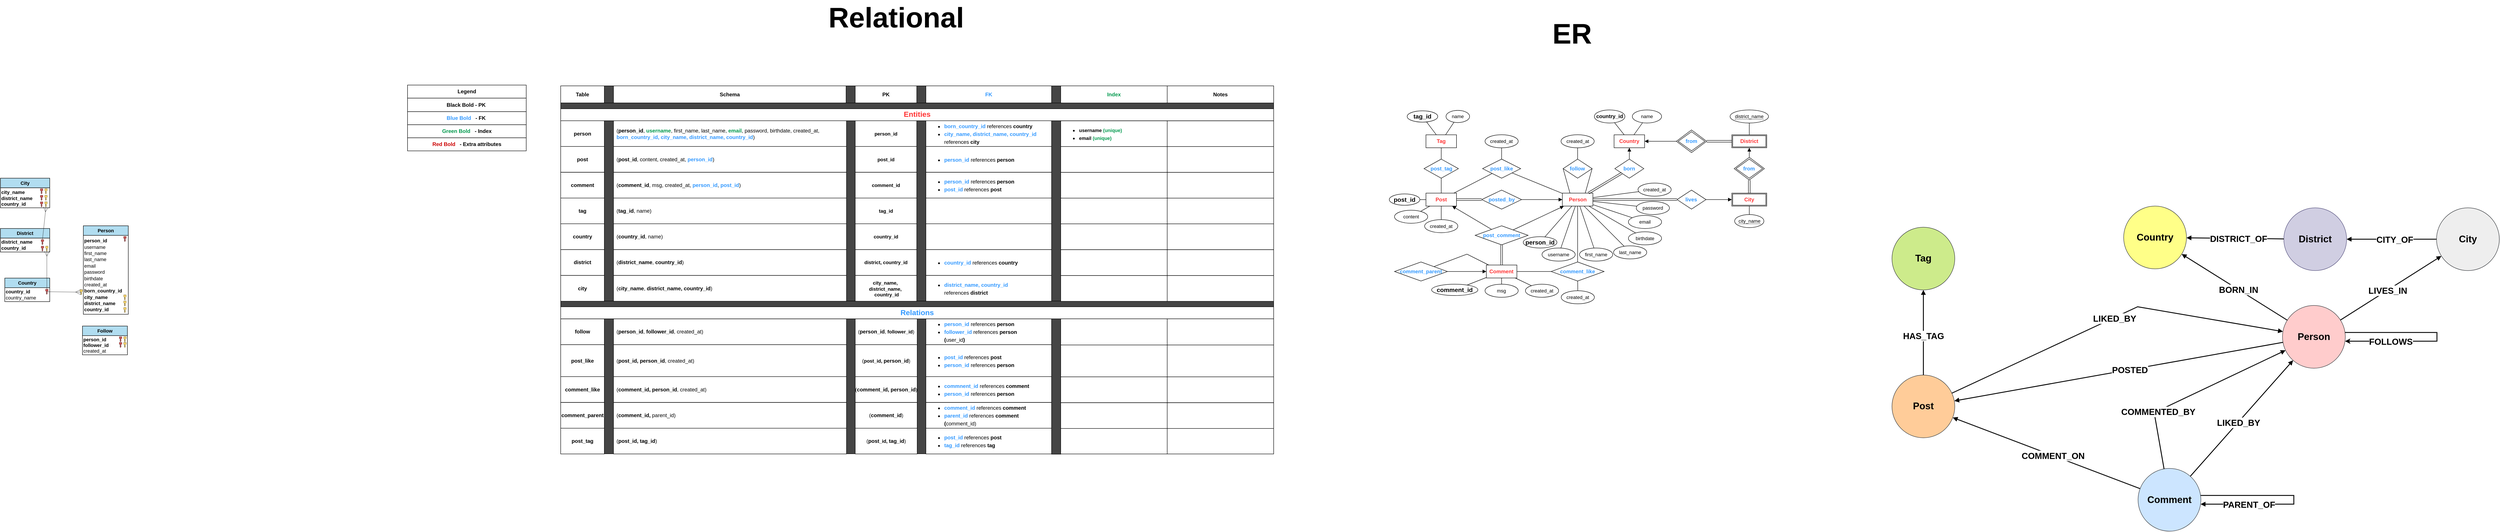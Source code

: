 <mxfile version="24.7.17">
  <diagram name="Page-1" id="pJ08Jq4T_bKkRXrq2wHJ">
    <mxGraphModel dx="5878" dy="1131" grid="0" gridSize="10" guides="1" tooltips="1" connect="1" arrows="1" fold="1" page="0" pageScale="1" pageWidth="827" pageHeight="1169" math="0" shadow="0">
      <root>
        <mxCell id="0" />
        <mxCell id="1" parent="0" />
        <mxCell id="czj0lWYuDd8mKOrDeeGV-195" value="&lt;div style=&quot;font-size: 11px;&quot;&gt;&lt;font style=&quot;font-size: 11px;&quot;&gt;&lt;b style=&quot;&quot;&gt;person_id&lt;/b&gt;&lt;br&gt;&lt;/font&gt;&lt;/div&gt;&lt;div style=&quot;font-size: 11px;&quot;&gt;&lt;font style=&quot;font-size: 11px;&quot;&gt;&lt;b style=&quot;&quot;&gt;follower_id&lt;/b&gt;&lt;/font&gt;&lt;/div&gt;&lt;div style=&quot;font-size: 11px;&quot;&gt;&lt;font style=&quot;font-size: 11px;&quot;&gt;created_at&lt;/font&gt;&lt;/div&gt;" style="rounded=0;whiteSpace=wrap;html=1;align=left;spacingBottom=0;spacingRight=0;" parent="1" vertex="1">
          <mxGeometry x="-3436" y="420" width="103" height="44" as="geometry" />
        </mxCell>
        <mxCell id="czj0lWYuDd8mKOrDeeGV-186" value="" style="group" parent="1" vertex="1" connectable="0">
          <mxGeometry x="-3624" y="174.19" width="113" height="54" as="geometry" />
        </mxCell>
        <mxCell id="czj0lWYuDd8mKOrDeeGV-164" value="&lt;div style=&quot;font-size: 11px;&quot;&gt;&lt;b&gt;&lt;font style=&quot;font-size: 11px;&quot;&gt;district_name&lt;/font&gt;&lt;/b&gt;&lt;/div&gt;&lt;div style=&quot;font-size: 11px;&quot;&gt;&lt;b&gt;&lt;font style=&quot;font-size: 11px;&quot;&gt;country_id&lt;/font&gt;&lt;/b&gt;&lt;/div&gt;" style="rounded=0;whiteSpace=wrap;html=1;align=left;spacingBottom=0;spacingRight=0;" parent="czj0lWYuDd8mKOrDeeGV-186" vertex="1">
          <mxGeometry y="22" width="113" height="32" as="geometry" />
        </mxCell>
        <mxCell id="czj0lWYuDd8mKOrDeeGV-165" value="&lt;span style=&quot;font-size: 11px;&quot;&gt;&lt;b&gt;District&lt;/b&gt;&lt;/span&gt;" style="rounded=0;whiteSpace=wrap;html=1;fillColor=#b1ddf0;strokeColor=#000000;" parent="czj0lWYuDd8mKOrDeeGV-186" vertex="1">
          <mxGeometry width="113" height="22" as="geometry" />
        </mxCell>
        <mxCell id="czj0lWYuDd8mKOrDeeGV-166" value="" style="sketch=0;aspect=fixed;pointerEvents=1;shadow=0;dashed=0;html=1;strokeColor=default;labelPosition=center;verticalLabelPosition=bottom;verticalAlign=top;align=center;fillColor=#CC5050;shape=mxgraph.mscae.enterprise.key_permissions;strokeWidth=0.3;connectable=1;allowArrows=0;" parent="czj0lWYuDd8mKOrDeeGV-186" vertex="1">
          <mxGeometry x="93" y="25" width="6.24" height="12" as="geometry" />
        </mxCell>
        <mxCell id="czj0lWYuDd8mKOrDeeGV-167" value="" style="sketch=0;aspect=fixed;pointerEvents=1;shadow=0;dashed=0;html=1;strokeColor=default;labelPosition=center;verticalLabelPosition=bottom;verticalAlign=top;align=center;fillColor=#CC5050;shape=mxgraph.mscae.enterprise.key_permissions;strokeWidth=0.3;connectable=1;allowArrows=0;" parent="czj0lWYuDd8mKOrDeeGV-186" vertex="1">
          <mxGeometry x="93" y="40" width="6.24" height="12" as="geometry" />
        </mxCell>
        <mxCell id="czj0lWYuDd8mKOrDeeGV-168" value="" style="sketch=0;aspect=fixed;pointerEvents=1;shadow=0;dashed=0;html=1;strokeColor=default;labelPosition=center;verticalLabelPosition=bottom;verticalAlign=top;align=center;fillColor=#FFD966;shape=mxgraph.mscae.enterprise.key_permissions;strokeWidth=0.3;connectable=1;allowArrows=1;" parent="czj0lWYuDd8mKOrDeeGV-186" vertex="1">
          <mxGeometry x="103" y="40" width="6.24" height="12" as="geometry" />
        </mxCell>
        <mxCell id="czj0lWYuDd8mKOrDeeGV-185" value="" style="group" parent="1" vertex="1" connectable="0">
          <mxGeometry x="-3614" y="288" width="103" height="54" as="geometry" />
        </mxCell>
        <mxCell id="czj0lWYuDd8mKOrDeeGV-156" value="&lt;div style=&quot;font-size: 11px;&quot;&gt;&lt;font style=&quot;font-size: 11px;&quot;&gt;&lt;b style=&quot;&quot;&gt;country_id&lt;/b&gt;&lt;br&gt;&lt;/font&gt;&lt;/div&gt;&lt;div style=&quot;font-size: 11px;&quot;&gt;&lt;font style=&quot;font-size: 11px;&quot;&gt;country_name&lt;/font&gt;&lt;/div&gt;" style="rounded=0;whiteSpace=wrap;html=1;align=left;spacingBottom=0;spacingRight=0;" parent="czj0lWYuDd8mKOrDeeGV-185" vertex="1">
          <mxGeometry y="22" width="103" height="32" as="geometry" />
        </mxCell>
        <mxCell id="czj0lWYuDd8mKOrDeeGV-158" value="&lt;b&gt;&lt;font style=&quot;font-size: 11px;&quot;&gt;Country&lt;/font&gt;&lt;/b&gt;" style="rounded=0;whiteSpace=wrap;html=1;fillColor=#b1ddf0;strokeColor=#000000;" parent="czj0lWYuDd8mKOrDeeGV-185" vertex="1">
          <mxGeometry width="103" height="22" as="geometry" />
        </mxCell>
        <mxCell id="czj0lWYuDd8mKOrDeeGV-159" value="" style="sketch=0;aspect=fixed;pointerEvents=1;shadow=0;dashed=0;html=1;strokeColor=default;labelPosition=center;verticalLabelPosition=bottom;verticalAlign=top;align=center;fillColor=#CC5050;shape=mxgraph.mscae.enterprise.key_permissions;strokeWidth=0.3;connectable=1;allowArrows=0;" parent="czj0lWYuDd8mKOrDeeGV-185" vertex="1">
          <mxGeometry x="93" y="25" width="6.24" height="12" as="geometry" />
        </mxCell>
        <mxCell id="4g6vB5chk8NBOTjmCvvp-183" value="&lt;b style=&quot;&quot;&gt;&lt;font style=&quot;font-size: 65px;&quot;&gt;Relational&lt;/font&gt;&lt;/b&gt;" style="text;html=1;strokeColor=none;fillColor=none;align=center;verticalAlign=middle;whiteSpace=wrap;rounded=0;" parent="1" vertex="1">
          <mxGeometry x="-1692" y="-350" width="242" height="80" as="geometry" />
        </mxCell>
        <mxCell id="4g6vB5chk8NBOTjmCvvp-289" value="&lt;b&gt;Legend&lt;/b&gt;" style="whiteSpace=wrap;html=1;align=center;container=0;" parent="1" vertex="1">
          <mxGeometry x="-2691" y="-154.85" width="272" height="30" as="geometry" />
        </mxCell>
        <mxCell id="4g6vB5chk8NBOTjmCvvp-290" value="&lt;b style=&quot;border-color: var(--border-color);&quot;&gt;Black Bold - PK&amp;nbsp;&lt;/b&gt;" style="whiteSpace=wrap;html=1;align=center;container=0;" parent="1" vertex="1">
          <mxGeometry x="-2691" y="-124.85" width="272" height="31" as="geometry" />
        </mxCell>
        <mxCell id="4g6vB5chk8NBOTjmCvvp-291" value="&lt;b style=&quot;border-color: var(--border-color);&quot;&gt;&lt;font color=&quot;#3399ff&quot;&gt;Blue Bold&lt;/font&gt;&amp;nbsp; &amp;nbsp;- FK&amp;nbsp;&lt;/b&gt;" style="whiteSpace=wrap;html=1;align=center;container=0;" parent="1" vertex="1">
          <mxGeometry x="-2691" y="-93.85" width="272" height="30" as="geometry" />
        </mxCell>
        <mxCell id="4g6vB5chk8NBOTjmCvvp-292" value="&lt;b style=&quot;border-color: var(--border-color);&quot;&gt;&lt;font color=&quot;#00994d&quot;&gt;Green Bold&amp;nbsp; &amp;nbsp;&lt;/font&gt;- Index&lt;/b&gt;" style="whiteSpace=wrap;html=1;align=center;container=0;" parent="1" vertex="1">
          <mxGeometry x="-2691" y="-63.85" width="272" height="30" as="geometry" />
        </mxCell>
        <mxCell id="4g6vB5chk8NBOTjmCvvp-293" value="&lt;b style=&quot;border-color: var(--border-color);&quot;&gt;&lt;font color=&quot;#cc0000&quot;&gt;Red Bold&lt;/font&gt;&lt;font color=&quot;#00994d&quot;&gt;&amp;nbsp; &amp;nbsp;&lt;/font&gt;- Extra attributes&lt;/b&gt;" style="whiteSpace=wrap;html=1;align=center;container=0;" parent="1" vertex="1">
          <mxGeometry x="-2691" y="-33.85" width="272" height="30" as="geometry" />
        </mxCell>
        <mxCell id="4g6vB5chk8NBOTjmCvvp-395" value="&lt;b style=&quot;&quot;&gt;&lt;font style=&quot;font-size: 65px;&quot;&gt;ER&lt;/font&gt;&lt;/b&gt;" style="text;html=1;strokeColor=none;fillColor=none;align=center;verticalAlign=middle;whiteSpace=wrap;rounded=0;" parent="1" vertex="1">
          <mxGeometry x="-143.0" y="-313" width="242" height="80" as="geometry" />
        </mxCell>
        <mxCell id="4g6vB5chk8NBOTjmCvvp-398" value="&lt;b style=&quot;border-color: var(--border-color); color: rgb(255, 51, 51);&quot;&gt;Person&lt;/b&gt;" style="whiteSpace=wrap;html=1;align=center;" parent="1" vertex="1">
          <mxGeometry x="-44.41" y="93.06" width="70" height="29.74" as="geometry" />
        </mxCell>
        <mxCell id="4g6vB5chk8NBOTjmCvvp-399" value="&lt;b style=&quot;border-color: var(--border-color); color: rgb(255, 51, 51);&quot;&gt;Post&lt;/b&gt;" style="whiteSpace=wrap;html=1;align=center;" parent="1" vertex="1">
          <mxGeometry x="-357" y="93.06" width="70" height="29.74" as="geometry" />
        </mxCell>
        <mxCell id="4g6vB5chk8NBOTjmCvvp-401" value="&lt;font color=&quot;#3399ff&quot;&gt;&lt;b&gt;follow&lt;/b&gt;&lt;/font&gt;" style="shape=rhombus;perimeter=rhombusPerimeter;whiteSpace=wrap;html=1;align=center;" parent="1" vertex="1">
          <mxGeometry x="-42.615" y="15" width="66.41" height="43.78" as="geometry" />
        </mxCell>
        <mxCell id="4g6vB5chk8NBOTjmCvvp-410" value="&lt;b style=&quot;border-color: var(--border-color); color: rgb(255, 51, 51);&quot;&gt;Comment&lt;/b&gt;" style="whiteSpace=wrap;html=1;align=center;" parent="1" vertex="1">
          <mxGeometry x="-218.59" y="258" width="70" height="29.74" as="geometry" />
        </mxCell>
        <mxCell id="4g6vB5chk8NBOTjmCvvp-411" value="&lt;font color=&quot;#3399ff&quot;&gt;&lt;b&gt;post_comment&lt;/b&gt;&lt;/font&gt;" style="shape=rhombus;perimeter=rhombusPerimeter;whiteSpace=wrap;html=1;align=center;" parent="1" vertex="1">
          <mxGeometry x="-244.195" y="168" width="121.21" height="43.78" as="geometry" />
        </mxCell>
        <mxCell id="4g6vB5chk8NBOTjmCvvp-414" style="edgeStyle=none;html=1;endArrow=none;endFill=0;rounded=0;shape=link;" parent="1" source="4g6vB5chk8NBOTjmCvvp-410" target="4g6vB5chk8NBOTjmCvvp-411" edge="1">
          <mxGeometry relative="1" as="geometry">
            <mxPoint x="1.4" y="262" as="sourcePoint" />
            <mxPoint x="70.4" y="262.25" as="targetPoint" />
          </mxGeometry>
        </mxCell>
        <mxCell id="4g6vB5chk8NBOTjmCvvp-415" value="&lt;font color=&quot;#3399ff&quot;&gt;&lt;b&gt;comment_like&lt;/b&gt;&lt;/font&gt;" style="shape=rhombus;perimeter=rhombusPerimeter;whiteSpace=wrap;html=1;align=center;" parent="1" vertex="1">
          <mxGeometry x="-70.015" y="250.98" width="121.21" height="43.78" as="geometry" />
        </mxCell>
        <mxCell id="4g6vB5chk8NBOTjmCvvp-416" style="html=1;endArrow=none;endFill=0;rounded=0;" parent="1" source="4g6vB5chk8NBOTjmCvvp-415" target="4g6vB5chk8NBOTjmCvvp-398" edge="1">
          <mxGeometry relative="1" as="geometry">
            <mxPoint x="-123.1" y="61.39" as="sourcePoint" />
            <mxPoint x="82.9" y="-6.61" as="targetPoint" />
          </mxGeometry>
        </mxCell>
        <mxCell id="4g6vB5chk8NBOTjmCvvp-417" style="rounded=0;orthogonalLoop=1;jettySize=auto;html=1;endArrow=none;endFill=0;" parent="1" source="4g6vB5chk8NBOTjmCvvp-415" target="4g6vB5chk8NBOTjmCvvp-410" edge="1">
          <mxGeometry relative="1" as="geometry">
            <mxPoint x="-95.6" y="265.39" as="sourcePoint" />
            <mxPoint x="-95.6" y="219.39" as="targetPoint" />
          </mxGeometry>
        </mxCell>
        <mxCell id="4g6vB5chk8NBOTjmCvvp-418" value="&lt;font color=&quot;#3399ff&quot;&gt;&lt;b&gt;post_like&lt;/b&gt;&lt;/font&gt;" style="shape=rhombus;perimeter=rhombusPerimeter;whiteSpace=wrap;html=1;align=center;" parent="1" vertex="1">
          <mxGeometry x="-227.195" y="15" width="87.21" height="43.78" as="geometry" />
        </mxCell>
        <mxCell id="4g6vB5chk8NBOTjmCvvp-419" style="html=1;endArrow=none;endFill=0;rounded=0;" parent="1" source="4g6vB5chk8NBOTjmCvvp-418" target="4g6vB5chk8NBOTjmCvvp-398" edge="1">
          <mxGeometry relative="1" as="geometry">
            <mxPoint x="42.69" y="84.98" as="sourcePoint" />
            <mxPoint x="70.69" y="-66.02" as="targetPoint" />
          </mxGeometry>
        </mxCell>
        <mxCell id="4g6vB5chk8NBOTjmCvvp-421" value="&lt;font color=&quot;#000000&quot;&gt;&lt;b&gt;&lt;font style=&quot;font-size: 14px;&quot;&gt;person_id&lt;/font&gt;&lt;/b&gt;&lt;br&gt;&lt;/font&gt;" style="ellipse;whiteSpace=wrap;html=1;align=center;rounded=1;labelBackgroundColor=none;fontFamily=Helvetica;fontSize=11;fontColor=default;" parent="1" vertex="1">
          <mxGeometry x="-134" y="193.0" width="77.2" height="26" as="geometry" />
        </mxCell>
        <mxCell id="4g6vB5chk8NBOTjmCvvp-422" style="edgeStyle=none;html=1;endArrow=none;endFill=0;rounded=0;" parent="1" source="4g6vB5chk8NBOTjmCvvp-398" target="4g6vB5chk8NBOTjmCvvp-421" edge="1">
          <mxGeometry relative="1" as="geometry">
            <mxPoint x="60.4" y="92" as="sourcePoint" />
            <mxPoint x="129.4" y="92.25" as="targetPoint" />
          </mxGeometry>
        </mxCell>
        <mxCell id="4g6vB5chk8NBOTjmCvvp-423" value="&lt;font color=&quot;#000000&quot;&gt;created_at&lt;br&gt;&lt;/font&gt;" style="ellipse;whiteSpace=wrap;html=1;align=center;rounded=1;labelBackgroundColor=none;fontFamily=Helvetica;fontSize=11;fontColor=default;" parent="1" vertex="1">
          <mxGeometry x="-47.41" y="-40.87" width="76" height="30" as="geometry" />
        </mxCell>
        <mxCell id="4g6vB5chk8NBOTjmCvvp-424" style="edgeStyle=none;html=1;endArrow=none;endFill=0;rounded=0;" parent="1" source="4g6vB5chk8NBOTjmCvvp-423" target="4g6vB5chk8NBOTjmCvvp-401" edge="1">
          <mxGeometry relative="1" as="geometry">
            <mxPoint x="234.26" y="55.1" as="sourcePoint" />
            <mxPoint x="303.26" y="133.1" as="targetPoint" />
          </mxGeometry>
        </mxCell>
        <mxCell id="4g6vB5chk8NBOTjmCvvp-425" value="&lt;font color=&quot;#000000&quot;&gt;first_name&lt;br&gt;&lt;/font&gt;" style="ellipse;whiteSpace=wrap;html=1;align=center;rounded=1;labelBackgroundColor=none;fontFamily=Helvetica;fontSize=11;fontColor=default;" parent="1" vertex="1">
          <mxGeometry x="-5" y="219" width="76" height="30" as="geometry" />
        </mxCell>
        <mxCell id="4g6vB5chk8NBOTjmCvvp-426" style="edgeStyle=none;html=1;endArrow=none;endFill=0;rounded=0;" parent="1" source="4g6vB5chk8NBOTjmCvvp-398" target="4g6vB5chk8NBOTjmCvvp-425" edge="1">
          <mxGeometry relative="1" as="geometry">
            <mxPoint x="135.48" y="116.39" as="sourcePoint" />
            <mxPoint x="199.48" y="190.39" as="targetPoint" />
          </mxGeometry>
        </mxCell>
        <mxCell id="4g6vB5chk8NBOTjmCvvp-427" value="&lt;font color=&quot;#000000&quot;&gt;birthdate&lt;br&gt;&lt;/font&gt;" style="ellipse;whiteSpace=wrap;html=1;align=center;rounded=1;labelBackgroundColor=none;fontFamily=Helvetica;fontSize=11;fontColor=default;" parent="1" vertex="1">
          <mxGeometry x="107" y="181.78" width="76" height="30" as="geometry" />
        </mxCell>
        <mxCell id="4g6vB5chk8NBOTjmCvvp-428" style="edgeStyle=none;html=1;endArrow=none;endFill=0;rounded=0;" parent="1" source="4g6vB5chk8NBOTjmCvvp-398" target="4g6vB5chk8NBOTjmCvvp-427" edge="1">
          <mxGeometry relative="1" as="geometry">
            <mxPoint x="122.74" y="103.39" as="sourcePoint" />
            <mxPoint x="199.74" y="146.39" as="targetPoint" />
          </mxGeometry>
        </mxCell>
        <mxCell id="4g6vB5chk8NBOTjmCvvp-429" value="&lt;font color=&quot;#000000&quot;&gt;email&lt;br&gt;&lt;/font&gt;" style="ellipse;whiteSpace=wrap;html=1;align=center;rounded=1;labelBackgroundColor=none;fontFamily=Helvetica;fontSize=11;fontColor=default;" parent="1" vertex="1">
          <mxGeometry x="107" y="144.19" width="76" height="30" as="geometry" />
        </mxCell>
        <mxCell id="4g6vB5chk8NBOTjmCvvp-430" style="edgeStyle=none;html=1;endArrow=none;endFill=0;rounded=0;" parent="1" source="4g6vB5chk8NBOTjmCvvp-398" target="4g6vB5chk8NBOTjmCvvp-429" edge="1">
          <mxGeometry relative="1" as="geometry">
            <mxPoint x="227.02" y="200.39" as="sourcePoint" />
            <mxPoint x="266.02" y="255.39" as="targetPoint" />
          </mxGeometry>
        </mxCell>
        <mxCell id="4g6vB5chk8NBOTjmCvvp-431" value="&lt;font color=&quot;#000000&quot;&gt;&lt;b&gt;&lt;font style=&quot;font-size: 14px;&quot;&gt;post_id&lt;/font&gt;&lt;/b&gt;&lt;br&gt;&lt;/font&gt;" style="ellipse;whiteSpace=wrap;html=1;align=center;rounded=1;labelBackgroundColor=none;fontFamily=Helvetica;fontSize=11;fontColor=default;" parent="1" vertex="1">
          <mxGeometry x="-441" y="94.93" width="70" height="26" as="geometry" />
        </mxCell>
        <mxCell id="4g6vB5chk8NBOTjmCvvp-432" style="edgeStyle=none;html=1;endArrow=none;endFill=0;rounded=0;" parent="1" source="4g6vB5chk8NBOTjmCvvp-431" target="4g6vB5chk8NBOTjmCvvp-399" edge="1">
          <mxGeometry relative="1" as="geometry">
            <mxPoint y="92.19" as="sourcePoint" />
            <mxPoint x="69" y="92.44" as="targetPoint" />
          </mxGeometry>
        </mxCell>
        <mxCell id="4g6vB5chk8NBOTjmCvvp-433" value="&lt;font color=&quot;#000000&quot;&gt;content&lt;br&gt;&lt;/font&gt;" style="ellipse;whiteSpace=wrap;html=1;align=center;rounded=1;labelBackgroundColor=none;fontFamily=Helvetica;fontSize=11;fontColor=default;" parent="1" vertex="1">
          <mxGeometry x="-429" y="132.24" width="76" height="30" as="geometry" />
        </mxCell>
        <mxCell id="4g6vB5chk8NBOTjmCvvp-434" style="edgeStyle=none;html=1;endArrow=none;endFill=0;rounded=0;" parent="1" source="4g6vB5chk8NBOTjmCvvp-433" target="4g6vB5chk8NBOTjmCvvp-399" edge="1">
          <mxGeometry relative="1" as="geometry">
            <mxPoint x="-395" y="139.93" as="sourcePoint" />
            <mxPoint x="-357" y="139.93" as="targetPoint" />
          </mxGeometry>
        </mxCell>
        <mxCell id="4g6vB5chk8NBOTjmCvvp-435" value="&lt;font color=&quot;#000000&quot;&gt;last_name&lt;br&gt;&lt;/font&gt;" style="ellipse;whiteSpace=wrap;html=1;align=center;rounded=1;labelBackgroundColor=none;fontFamily=Helvetica;fontSize=11;fontColor=default;" parent="1" vertex="1">
          <mxGeometry x="73" y="214" width="76" height="30" as="geometry" />
        </mxCell>
        <mxCell id="4g6vB5chk8NBOTjmCvvp-436" style="edgeStyle=none;html=1;endArrow=none;endFill=0;rounded=0;" parent="1" source="4g6vB5chk8NBOTjmCvvp-398" target="4g6vB5chk8NBOTjmCvvp-435" edge="1">
          <mxGeometry relative="1" as="geometry">
            <mxPoint x="125.78" y="86.39" as="sourcePoint" />
            <mxPoint x="220.78" y="177.39" as="targetPoint" />
          </mxGeometry>
        </mxCell>
        <mxCell id="4g6vB5chk8NBOTjmCvvp-437" value="&lt;font color=&quot;#000000&quot;&gt;created_at&lt;br&gt;&lt;/font&gt;" style="ellipse;whiteSpace=wrap;html=1;align=center;rounded=1;labelBackgroundColor=none;fontFamily=Helvetica;fontSize=11;fontColor=default;" parent="1" vertex="1">
          <mxGeometry x="-360" y="153.82" width="76" height="30" as="geometry" />
        </mxCell>
        <mxCell id="4g6vB5chk8NBOTjmCvvp-438" style="edgeStyle=none;html=1;endArrow=none;endFill=0;rounded=0;" parent="1" source="4g6vB5chk8NBOTjmCvvp-437" target="4g6vB5chk8NBOTjmCvvp-399" edge="1">
          <mxGeometry relative="1" as="geometry">
            <mxPoint x="-357.44" y="169.3" as="sourcePoint" />
            <mxPoint x="-313.44" y="138.3" as="targetPoint" />
          </mxGeometry>
        </mxCell>
        <mxCell id="4g6vB5chk8NBOTjmCvvp-439" value="&lt;font color=&quot;#000000&quot;&gt;created_at&lt;br&gt;&lt;/font&gt;" style="ellipse;whiteSpace=wrap;html=1;align=center;rounded=1;labelBackgroundColor=none;fontFamily=Helvetica;fontSize=11;fontColor=default;" parent="1" vertex="1">
          <mxGeometry x="129" y="70" width="76" height="30" as="geometry" />
        </mxCell>
        <mxCell id="4g6vB5chk8NBOTjmCvvp-440" style="edgeStyle=none;html=1;endArrow=none;endFill=0;rounded=0;" parent="1" source="4g6vB5chk8NBOTjmCvvp-439" target="4g6vB5chk8NBOTjmCvvp-398" edge="1">
          <mxGeometry relative="1" as="geometry">
            <mxPoint x="353.96" y="172.11" as="sourcePoint" />
            <mxPoint x="389.4" y="130" as="targetPoint" />
          </mxGeometry>
        </mxCell>
        <mxCell id="4g6vB5chk8NBOTjmCvvp-441" value="&lt;font color=&quot;#000000&quot;&gt;created_at&lt;br&gt;&lt;/font&gt;" style="ellipse;whiteSpace=wrap;html=1;align=center;rounded=1;labelBackgroundColor=none;fontFamily=Helvetica;fontSize=11;fontColor=default;" parent="1" vertex="1">
          <mxGeometry x="-221.59" y="-40.87" width="76" height="30" as="geometry" />
        </mxCell>
        <mxCell id="4g6vB5chk8NBOTjmCvvp-442" style="edgeStyle=none;html=1;endArrow=none;endFill=0;rounded=0;" parent="1" source="4g6vB5chk8NBOTjmCvvp-441" target="4g6vB5chk8NBOTjmCvvp-418" edge="1">
          <mxGeometry relative="1" as="geometry">
            <mxPoint x="-107.13" y="128.1" as="sourcePoint" />
            <mxPoint x="-170.99" y="-16" as="targetPoint" />
          </mxGeometry>
        </mxCell>
        <mxCell id="4g6vB5chk8NBOTjmCvvp-443" value="&lt;font color=&quot;#000000&quot;&gt;created_at&lt;br&gt;&lt;/font&gt;" style="ellipse;whiteSpace=wrap;html=1;align=center;rounded=1;labelBackgroundColor=none;fontFamily=Helvetica;fontSize=11;fontColor=default;" parent="1" vertex="1">
          <mxGeometry x="-129" y="302" width="76" height="30" as="geometry" />
        </mxCell>
        <mxCell id="4g6vB5chk8NBOTjmCvvp-444" style="edgeStyle=none;html=1;endArrow=none;endFill=0;rounded=0;" parent="1" source="4g6vB5chk8NBOTjmCvvp-443" target="4g6vB5chk8NBOTjmCvvp-410" edge="1">
          <mxGeometry relative="1" as="geometry">
            <mxPoint x="-177.14" y="517.1" as="sourcePoint" />
            <mxPoint x="-253.61" y="378" as="targetPoint" />
          </mxGeometry>
        </mxCell>
        <mxCell id="4g6vB5chk8NBOTjmCvvp-445" value="&lt;font color=&quot;#000000&quot;&gt;msg&lt;br&gt;&lt;/font&gt;" style="ellipse;whiteSpace=wrap;html=1;align=center;rounded=1;labelBackgroundColor=none;fontFamily=Helvetica;fontSize=11;fontColor=default;" parent="1" vertex="1">
          <mxGeometry x="-221.59" y="302" width="76" height="30" as="geometry" />
        </mxCell>
        <mxCell id="4g6vB5chk8NBOTjmCvvp-446" style="edgeStyle=none;html=1;endArrow=none;endFill=0;rounded=0;" parent="1" source="4g6vB5chk8NBOTjmCvvp-445" target="4g6vB5chk8NBOTjmCvvp-410" edge="1">
          <mxGeometry relative="1" as="geometry">
            <mxPoint x="-167.59" y="343.83" as="sourcePoint" />
            <mxPoint x="-129.59" y="330.09" as="targetPoint" />
          </mxGeometry>
        </mxCell>
        <mxCell id="4g6vB5chk8NBOTjmCvvp-447" value="&lt;font color=&quot;#000000&quot;&gt;&lt;b&gt;&lt;font style=&quot;font-size: 14px;&quot;&gt;comment_id&lt;/font&gt;&lt;/b&gt;&lt;br&gt;&lt;/font&gt;" style="ellipse;whiteSpace=wrap;html=1;align=center;rounded=1;labelBackgroundColor=none;fontFamily=Helvetica;fontSize=11;fontColor=default;" parent="1" vertex="1">
          <mxGeometry x="-344" y="302" width="106" height="26" as="geometry" />
        </mxCell>
        <mxCell id="4g6vB5chk8NBOTjmCvvp-448" style="edgeStyle=none;html=1;endArrow=none;endFill=0;rounded=0;" parent="1" source="4g6vB5chk8NBOTjmCvvp-447" target="4g6vB5chk8NBOTjmCvvp-410" edge="1">
          <mxGeometry relative="1" as="geometry">
            <mxPoint x="44.4" y="267" as="sourcePoint" />
            <mxPoint x="-312.6" y="287" as="targetPoint" />
          </mxGeometry>
        </mxCell>
        <mxCell id="4g6vB5chk8NBOTjmCvvp-449" value="&lt;font color=&quot;#000000&quot;&gt;created_at&lt;br&gt;&lt;/font&gt;" style="ellipse;whiteSpace=wrap;html=1;align=center;rounded=1;labelBackgroundColor=none;fontFamily=Helvetica;fontSize=11;fontColor=default;" parent="1" vertex="1">
          <mxGeometry x="-47.0" y="317" width="76" height="30" as="geometry" />
        </mxCell>
        <mxCell id="4g6vB5chk8NBOTjmCvvp-450" style="edgeStyle=none;html=1;endArrow=none;endFill=0;rounded=0;" parent="1" source="4g6vB5chk8NBOTjmCvvp-449" target="4g6vB5chk8NBOTjmCvvp-415" edge="1">
          <mxGeometry relative="1" as="geometry">
            <mxPoint x="8.86" y="533.36" as="sourcePoint" />
            <mxPoint x="17.4" y="304.26" as="targetPoint" />
          </mxGeometry>
        </mxCell>
        <mxCell id="4g6vB5chk8NBOTjmCvvp-453" value="&lt;font color=&quot;#000000&quot;&gt;password&lt;br&gt;&lt;/font&gt;" style="ellipse;whiteSpace=wrap;html=1;align=center;rounded=1;labelBackgroundColor=none;fontFamily=Helvetica;fontSize=11;fontColor=default;" parent="1" vertex="1">
          <mxGeometry x="125" y="112.19" width="76" height="30" as="geometry" />
        </mxCell>
        <mxCell id="4g6vB5chk8NBOTjmCvvp-454" style="edgeStyle=none;html=1;endArrow=none;endFill=0;rounded=0;" parent="1" source="4g6vB5chk8NBOTjmCvvp-398" target="4g6vB5chk8NBOTjmCvvp-453" edge="1">
          <mxGeometry relative="1" as="geometry">
            <mxPoint x="173.4" y="96.4" as="sourcePoint" />
            <mxPoint x="301.4" y="106.4" as="targetPoint" />
          </mxGeometry>
        </mxCell>
        <mxCell id="4g6vB5chk8NBOTjmCvvp-455" value="&lt;font color=&quot;#000000&quot;&gt;username&lt;br&gt;&lt;/font&gt;" style="ellipse;whiteSpace=wrap;html=1;align=center;rounded=1;labelBackgroundColor=none;fontFamily=Helvetica;fontSize=11;fontColor=default;" parent="1" vertex="1">
          <mxGeometry x="-91" y="219" width="76" height="30" as="geometry" />
        </mxCell>
        <mxCell id="4g6vB5chk8NBOTjmCvvp-456" style="edgeStyle=none;html=1;endArrow=none;endFill=0;rounded=0;" parent="1" source="4g6vB5chk8NBOTjmCvvp-398" target="4g6vB5chk8NBOTjmCvvp-455" edge="1">
          <mxGeometry relative="1" as="geometry">
            <mxPoint x="117.14" y="117.39" as="sourcePoint" />
            <mxPoint x="152.14" y="198.39" as="targetPoint" />
          </mxGeometry>
        </mxCell>
        <mxCell id="4g6vB5chk8NBOTjmCvvp-461" value="&lt;font color=&quot;#3399ff&quot;&gt;&lt;b&gt;posted_by&lt;/b&gt;&lt;/font&gt;" style="shape=rhombus;perimeter=rhombusPerimeter;whiteSpace=wrap;html=1;align=center;" parent="1" vertex="1">
          <mxGeometry x="-229.195" y="86.04" width="91.21" height="43.78" as="geometry" />
        </mxCell>
        <mxCell id="4g6vB5chk8NBOTjmCvvp-462" style="rounded=0;orthogonalLoop=1;jettySize=auto;html=1;endArrow=block;endFill=1;" parent="1" source="4g6vB5chk8NBOTjmCvvp-461" target="4g6vB5chk8NBOTjmCvvp-398" edge="1">
          <mxGeometry relative="1" as="geometry">
            <mxPoint x="-66.79" y="110.11" as="sourcePoint" />
            <mxPoint x="-135" y="110" as="targetPoint" />
          </mxGeometry>
        </mxCell>
        <mxCell id="4g6vB5chk8NBOTjmCvvp-463" style="edgeStyle=none;html=1;endArrow=none;endFill=0;rounded=0;shape=link;" parent="1" source="4g6vB5chk8NBOTjmCvvp-399" target="4g6vB5chk8NBOTjmCvvp-461" edge="1">
          <mxGeometry relative="1" as="geometry">
            <mxPoint x="-205" y="105" as="sourcePoint" />
            <mxPoint x="-136" y="105.25" as="targetPoint" />
          </mxGeometry>
        </mxCell>
        <mxCell id="4g6vB5chk8NBOTjmCvvp-466" style="rounded=0;orthogonalLoop=1;jettySize=auto;html=1;endArrow=block;endFill=1;" parent="1" source="4g6vB5chk8NBOTjmCvvp-411" target="4g6vB5chk8NBOTjmCvvp-399" edge="1">
          <mxGeometry relative="1" as="geometry">
            <mxPoint x="-61.79" y="146.11" as="sourcePoint" />
            <mxPoint x="-130" y="146" as="targetPoint" />
          </mxGeometry>
        </mxCell>
        <mxCell id="4g6vB5chk8NBOTjmCvvp-467" style="rounded=0;orthogonalLoop=1;jettySize=auto;html=1;endArrow=block;endFill=1;" parent="1" source="4g6vB5chk8NBOTjmCvvp-411" target="4g6vB5chk8NBOTjmCvvp-398" edge="1">
          <mxGeometry relative="1" as="geometry">
            <mxPoint x="20" y="184.07" as="sourcePoint" />
            <mxPoint x="-127" y="116.07" as="targetPoint" />
          </mxGeometry>
        </mxCell>
        <mxCell id="4g6vB5chk8NBOTjmCvvp-468" style="html=1;endArrow=none;endFill=0;rounded=0;" parent="1" source="4g6vB5chk8NBOTjmCvvp-399" target="4g6vB5chk8NBOTjmCvvp-418" edge="1">
          <mxGeometry relative="1" as="geometry">
            <mxPoint x="-288" y="55" as="sourcePoint" />
            <mxPoint x="-219" y="55.25" as="targetPoint" />
          </mxGeometry>
        </mxCell>
        <mxCell id="NvgXYQUHseZZ3Qn02gF4-19" value="&lt;b style=&quot;border-color: var(--border-color); color: rgb(255, 51, 51);&quot;&gt;Tag&lt;/b&gt;" style="whiteSpace=wrap;html=1;align=center;" parent="1" vertex="1">
          <mxGeometry x="-357" y="-40.74" width="70" height="29.74" as="geometry" />
        </mxCell>
        <mxCell id="NvgXYQUHseZZ3Qn02gF4-20" value="&lt;font color=&quot;#3399ff&quot;&gt;&lt;b&gt;post_tag&lt;/b&gt;&lt;/font&gt;" style="shape=rhombus;perimeter=rhombusPerimeter;whiteSpace=wrap;html=1;align=center;" parent="1" vertex="1">
          <mxGeometry x="-361.395" y="15" width="78.79" height="43.78" as="geometry" />
        </mxCell>
        <mxCell id="NvgXYQUHseZZ3Qn02gF4-22" style="html=1;endArrow=none;endFill=0;rounded=0;" parent="1" source="NvgXYQUHseZZ3Qn02gF4-19" target="NvgXYQUHseZZ3Qn02gF4-20" edge="1">
          <mxGeometry relative="1" as="geometry">
            <mxPoint x="-293.43" y="-81.68" as="sourcePoint" />
            <mxPoint x="-293.43" y="73.32" as="targetPoint" />
          </mxGeometry>
        </mxCell>
        <mxCell id="NvgXYQUHseZZ3Qn02gF4-23" style="html=1;endArrow=none;endFill=0;rounded=0;" parent="1" source="NvgXYQUHseZZ3Qn02gF4-20" target="4g6vB5chk8NBOTjmCvvp-399" edge="1">
          <mxGeometry relative="1" as="geometry">
            <mxPoint x="-417" y="-36.93" as="sourcePoint" />
            <mxPoint x="-417" y="0.07" as="targetPoint" />
          </mxGeometry>
        </mxCell>
        <mxCell id="NvgXYQUHseZZ3Qn02gF4-25" value="&lt;font color=&quot;#000000&quot;&gt;&lt;b&gt;&lt;font style=&quot;font-size: 14px;&quot;&gt;tag_id&lt;/font&gt;&lt;/b&gt;&lt;br&gt;&lt;/font&gt;" style="ellipse;whiteSpace=wrap;html=1;align=center;rounded=1;labelBackgroundColor=none;fontFamily=Helvetica;fontSize=11;fontColor=default;" parent="1" vertex="1">
          <mxGeometry x="-400" y="-95.81" width="70" height="26" as="geometry" />
        </mxCell>
        <mxCell id="NvgXYQUHseZZ3Qn02gF4-26" style="edgeStyle=none;html=1;endArrow=none;endFill=0;rounded=0;" parent="1" source="NvgXYQUHseZZ3Qn02gF4-25" target="NvgXYQUHseZZ3Qn02gF4-19" edge="1">
          <mxGeometry relative="1" as="geometry">
            <mxPoint x="-37" y="-198.55" as="sourcePoint" />
            <mxPoint x="-394" y="-182.55" as="targetPoint" />
          </mxGeometry>
        </mxCell>
        <mxCell id="NvgXYQUHseZZ3Qn02gF4-27" value="&lt;font color=&quot;#000000&quot;&gt;name&lt;br&gt;&lt;/font&gt;" style="ellipse;whiteSpace=wrap;html=1;align=center;rounded=1;labelBackgroundColor=none;fontFamily=Helvetica;fontSize=11;fontColor=default;" parent="1" vertex="1">
          <mxGeometry x="-311" y="-96.81" width="54" height="28" as="geometry" />
        </mxCell>
        <mxCell id="NvgXYQUHseZZ3Qn02gF4-28" style="edgeStyle=none;html=1;endArrow=none;endFill=0;rounded=0;" parent="1" source="NvgXYQUHseZZ3Qn02gF4-27" target="NvgXYQUHseZZ3Qn02gF4-19" edge="1">
          <mxGeometry relative="1" as="geometry">
            <mxPoint x="-283" y="-160.07" as="sourcePoint" />
            <mxPoint x="-241" y="-176.81" as="targetPoint" />
          </mxGeometry>
        </mxCell>
        <mxCell id="NvgXYQUHseZZ3Qn02gF4-43" value="&lt;font color=&quot;#3399ff&quot;&gt;&lt;b&gt;comment_parent&lt;/b&gt;&lt;/font&gt;" style="shape=rhombus;perimeter=rhombusPerimeter;whiteSpace=wrap;html=1;align=center;" parent="1" vertex="1">
          <mxGeometry x="-429.0" y="250.98" width="121.21" height="43.78" as="geometry" />
        </mxCell>
        <mxCell id="NvgXYQUHseZZ3Qn02gF4-44" style="rounded=0;orthogonalLoop=1;jettySize=auto;html=1;endArrow=none;endFill=0;" parent="1" source="NvgXYQUHseZZ3Qn02gF4-43" target="4g6vB5chk8NBOTjmCvvp-410" edge="1">
          <mxGeometry relative="1" as="geometry">
            <mxPoint x="-350" y="225.26" as="sourcePoint" />
            <mxPoint x="-177" y="225.26" as="targetPoint" />
            <Array as="points">
              <mxPoint x="-263" y="233" />
            </Array>
          </mxGeometry>
        </mxCell>
        <mxCell id="NvgXYQUHseZZ3Qn02gF4-45" style="rounded=0;orthogonalLoop=1;jettySize=auto;html=1;endArrow=block;endFill=1;" parent="1" source="NvgXYQUHseZZ3Qn02gF4-43" target="4g6vB5chk8NBOTjmCvvp-410" edge="1">
          <mxGeometry relative="1" as="geometry">
            <mxPoint x="-226.41" y="236.13" as="sourcePoint" />
            <mxPoint x="-315.41" y="236.13" as="targetPoint" />
            <Array as="points" />
          </mxGeometry>
        </mxCell>
        <mxCell id="jXatoXMq33lXqJdieAz0-2" value="&lt;font color=&quot;#3399ff&quot;&gt;&lt;b&gt;lives&lt;/b&gt;&lt;/font&gt;" style="shape=rhombus;perimeter=rhombusPerimeter;whiteSpace=wrap;html=1;align=center;" parent="1" vertex="1">
          <mxGeometry x="218.4" y="86.04" width="66.41" height="43.78" as="geometry" />
        </mxCell>
        <mxCell id="jXatoXMq33lXqJdieAz0-4" style="html=1;endArrow=none;endFill=0;rounded=0;shape=link;" parent="1" source="jXatoXMq33lXqJdieAz0-2" target="4g6vB5chk8NBOTjmCvvp-398" edge="1">
          <mxGeometry relative="1" as="geometry">
            <mxPoint x="29.6" y="-68.7" as="sourcePoint" />
            <mxPoint x="29.6" y="90.3" as="targetPoint" />
          </mxGeometry>
        </mxCell>
        <mxCell id="jXatoXMq33lXqJdieAz0-163" value="&lt;font color=&quot;#ff3333&quot;&gt;&lt;b&gt;Country&lt;/b&gt;&lt;/font&gt;" style="whiteSpace=wrap;html=1;align=center;" parent="1" vertex="1">
          <mxGeometry x="74.11" y="-40.74" width="70" height="29.74" as="geometry" />
        </mxCell>
        <mxCell id="jXatoXMq33lXqJdieAz0-164" style="rounded=0;orthogonalLoop=1;jettySize=auto;html=1;endArrow=block;endFill=1;" parent="1" source="jXatoXMq33lXqJdieAz0-176" target="jXatoXMq33lXqJdieAz0-163" edge="1">
          <mxGeometry relative="1" as="geometry">
            <mxPoint x="193.51" y="-345.71" as="sourcePoint" />
          </mxGeometry>
        </mxCell>
        <mxCell id="jXatoXMq33lXqJdieAz0-165" style="rounded=0;orthogonalLoop=1;jettySize=auto;html=1;shape=link;" parent="1" source="jXatoXMq33lXqJdieAz0-176" target="jXatoXMq33lXqJdieAz0-177" edge="1">
          <mxGeometry relative="1" as="geometry">
            <mxPoint x="263.51" y="-345.71" as="sourcePoint" />
            <mxPoint x="317.51" y="-345.71" as="targetPoint" />
          </mxGeometry>
        </mxCell>
        <mxCell id="jXatoXMq33lXqJdieAz0-166" style="rounded=0;orthogonalLoop=1;jettySize=auto;html=1;shape=link;" parent="1" source="jXatoXMq33lXqJdieAz0-175" target="jXatoXMq33lXqJdieAz0-174" edge="1">
          <mxGeometry relative="1" as="geometry">
            <mxPoint x="500.51" y="-345.71" as="sourcePoint" />
            <mxPoint x="543.51" y="-345.71" as="targetPoint" />
          </mxGeometry>
        </mxCell>
        <mxCell id="jXatoXMq33lXqJdieAz0-167" style="rounded=0;orthogonalLoop=1;jettySize=auto;html=1;endArrow=block;endFill=1;" parent="1" source="jXatoXMq33lXqJdieAz0-175" target="jXatoXMq33lXqJdieAz0-177" edge="1">
          <mxGeometry relative="1" as="geometry">
            <mxPoint x="430.51" y="-345.71" as="sourcePoint" />
            <mxPoint x="387.51" y="-345.71" as="targetPoint" />
          </mxGeometry>
        </mxCell>
        <mxCell id="jXatoXMq33lXqJdieAz0-168" value="&lt;font color=&quot;#000000&quot;&gt;&lt;b&gt;country_id&lt;br&gt;&lt;/b&gt;&lt;/font&gt;" style="ellipse;whiteSpace=wrap;html=1;align=center;rounded=1;labelBackgroundColor=none;" parent="1" vertex="1">
          <mxGeometry x="29" y="-97.81" width="70" height="30" as="geometry" />
        </mxCell>
        <mxCell id="jXatoXMq33lXqJdieAz0-169" style="edgeStyle=none;html=1;endArrow=none;endFill=0;rounded=0;" parent="1" source="jXatoXMq33lXqJdieAz0-168" target="jXatoXMq33lXqJdieAz0-163" edge="1">
          <mxGeometry relative="1" as="geometry">
            <mxPoint x="263.51" y="-307.71" as="sourcePoint" />
            <mxPoint x="332.51" y="-307.46" as="targetPoint" />
          </mxGeometry>
        </mxCell>
        <mxCell id="jXatoXMq33lXqJdieAz0-170" style="edgeStyle=none;html=1;endArrow=none;endFill=0;rounded=0;" parent="1" source="jXatoXMq33lXqJdieAz0-178" target="jXatoXMq33lXqJdieAz0-163" edge="1">
          <mxGeometry relative="1" as="geometry">
            <mxPoint x="159.643" y="-386.568" as="sourcePoint" />
            <mxPoint x="112.44" y="-360.71" as="targetPoint" />
          </mxGeometry>
        </mxCell>
        <mxCell id="jXatoXMq33lXqJdieAz0-171" style="edgeStyle=none;html=1;endArrow=none;endFill=0;rounded=0;" parent="1" source="jXatoXMq33lXqJdieAz0-179" target="jXatoXMq33lXqJdieAz0-177" edge="1">
          <mxGeometry relative="1" as="geometry">
            <mxPoint x="357.51" y="-382.71" as="sourcePoint" />
            <mxPoint x="363.054" y="-360.58" as="targetPoint" />
          </mxGeometry>
        </mxCell>
        <mxCell id="jXatoXMq33lXqJdieAz0-172" style="edgeStyle=none;html=1;endArrow=none;endFill=0;rounded=0;" parent="1" source="jXatoXMq33lXqJdieAz0-180" target="jXatoXMq33lXqJdieAz0-174" edge="1">
          <mxGeometry relative="1" as="geometry">
            <mxPoint x="578.51" y="-382.71" as="sourcePoint" />
            <mxPoint x="589.325" y="-360.58" as="targetPoint" />
          </mxGeometry>
        </mxCell>
        <mxCell id="jXatoXMq33lXqJdieAz0-173" style="rounded=0;orthogonalLoop=1;jettySize=auto;html=1;endArrow=block;endFill=1;" parent="1" source="jXatoXMq33lXqJdieAz0-2" target="jXatoXMq33lXqJdieAz0-174" edge="1">
          <mxGeometry relative="1" as="geometry">
            <mxPoint x="578.51" y="-295.71" as="sourcePoint" />
            <mxPoint x="578.51" y="-330.84" as="targetPoint" />
          </mxGeometry>
        </mxCell>
        <mxCell id="jXatoXMq33lXqJdieAz0-174" value="&lt;b style=&quot;border-color: var(--border-color); color: rgb(255, 51, 51);&quot;&gt;City&lt;/b&gt;" style="shape=ext;double=1;rounded=0;whiteSpace=wrap;html=1;" parent="1" vertex="1">
          <mxGeometry x="344" y="93.06" width="80" height="29.74" as="geometry" />
        </mxCell>
        <mxCell id="jXatoXMq33lXqJdieAz0-175" value="&lt;b style=&quot;color: rgb(51, 153, 255);&quot;&gt;from&lt;/b&gt;" style="shape=rhombus;double=1;perimeter=rhombusPerimeter;whiteSpace=wrap;html=1;align=center;" parent="1" vertex="1">
          <mxGeometry x="349.4" y="10.89" width="69.2" height="52" as="geometry" />
        </mxCell>
        <mxCell id="jXatoXMq33lXqJdieAz0-176" value="&lt;b style=&quot;color: rgb(51, 153, 255);&quot;&gt;from&lt;/b&gt;" style="shape=rhombus;double=1;perimeter=rhombusPerimeter;whiteSpace=wrap;html=1;align=center;" parent="1" vertex="1">
          <mxGeometry x="217.01" y="-51.87" width="69.2" height="52" as="geometry" />
        </mxCell>
        <mxCell id="jXatoXMq33lXqJdieAz0-177" value="&lt;b style=&quot;border-color: var(--border-color); color: rgb(255, 51, 51);&quot;&gt;District&lt;/b&gt;" style="shape=ext;double=1;rounded=0;whiteSpace=wrap;html=1;" parent="1" vertex="1">
          <mxGeometry x="344" y="-40.74" width="80" height="29.74" as="geometry" />
        </mxCell>
        <mxCell id="jXatoXMq33lXqJdieAz0-178" value="name" style="ellipse;whiteSpace=wrap;html=1;align=center;fontFamily=Helvetica;fontSize=11;fontColor=default;" parent="1" vertex="1">
          <mxGeometry x="116.01" y="-97.81" width="66.99" height="30" as="geometry" />
        </mxCell>
        <mxCell id="jXatoXMq33lXqJdieAz0-179" value="&lt;span style=&quot;border-bottom: 1px dotted&quot;&gt;&lt;font style=&quot;font-size: 11px;&quot;&gt;district_name&lt;/font&gt;&lt;/span&gt;" style="ellipse;whiteSpace=wrap;html=1;align=center;fontFamily=Helvetica;fontSize=11;fontColor=default;" parent="1" vertex="1">
          <mxGeometry x="340" y="-97.81" width="87.99" height="30" as="geometry" />
        </mxCell>
        <mxCell id="jXatoXMq33lXqJdieAz0-180" value="&lt;span style=&quot;border-bottom: 1px dotted&quot;&gt;&lt;font style=&quot;font-size: 11px;&quot;&gt;city_name&lt;/font&gt;&lt;/span&gt;" style="ellipse;whiteSpace=wrap;html=1;align=center;fontFamily=Helvetica;fontSize=11;fontColor=default;" parent="1" vertex="1">
          <mxGeometry x="350.5" y="142.19" width="66.99" height="30" as="geometry" />
        </mxCell>
        <mxCell id="jXatoXMq33lXqJdieAz0-182" value="&lt;font color=&quot;#3399ff&quot;&gt;&lt;b&gt;born&lt;/b&gt;&lt;/font&gt;" style="shape=rhombus;perimeter=rhombusPerimeter;whiteSpace=wrap;html=1;align=center;" parent="1" vertex="1">
          <mxGeometry x="75.9" y="15" width="66.41" height="43.78" as="geometry" />
        </mxCell>
        <mxCell id="jXatoXMq33lXqJdieAz0-183" style="html=1;endArrow=none;endFill=0;rounded=0;shape=link;" parent="1" source="jXatoXMq33lXqJdieAz0-182" target="4g6vB5chk8NBOTjmCvvp-398" edge="1">
          <mxGeometry relative="1" as="geometry">
            <mxPoint x="377.6" y="94" as="sourcePoint" />
            <mxPoint x="107.6" y="94" as="targetPoint" />
          </mxGeometry>
        </mxCell>
        <mxCell id="jXatoXMq33lXqJdieAz0-184" style="rounded=0;orthogonalLoop=1;jettySize=auto;html=1;endArrow=block;endFill=1;" parent="1" source="jXatoXMq33lXqJdieAz0-182" target="jXatoXMq33lXqJdieAz0-163" edge="1">
          <mxGeometry relative="1" as="geometry">
            <mxPoint x="298.61" y="54.41" as="sourcePoint" />
            <mxPoint x="298.61" y="22.41" as="targetPoint" />
          </mxGeometry>
        </mxCell>
        <mxCell id="jXatoXMq33lXqJdieAz0-297" style="rounded=0;orthogonalLoop=1;jettySize=auto;html=1;endArrow=none;endFill=0;exitX=1;exitY=0.5;exitDx=0;exitDy=0;entryX=0.75;entryY=0;entryDx=0;entryDy=0;" parent="1" source="4g6vB5chk8NBOTjmCvvp-401" target="4g6vB5chk8NBOTjmCvvp-398" edge="1">
          <mxGeometry relative="1" as="geometry">
            <mxPoint x="77.59" y="32.91" as="sourcePoint" />
            <mxPoint x="-15.41" y="32.91" as="targetPoint" />
          </mxGeometry>
        </mxCell>
        <mxCell id="jXatoXMq33lXqJdieAz0-298" style="rounded=0;orthogonalLoop=1;jettySize=auto;html=1;endArrow=none;endFill=0;exitX=0;exitY=0.5;exitDx=0;exitDy=0;entryX=0.25;entryY=0;entryDx=0;entryDy=0;" parent="1" source="4g6vB5chk8NBOTjmCvvp-401" target="4g6vB5chk8NBOTjmCvvp-398" edge="1">
          <mxGeometry relative="1" as="geometry">
            <mxPoint x="3" y="-9.68" as="sourcePoint" />
            <mxPoint x="-13" y="95.32" as="targetPoint" />
          </mxGeometry>
        </mxCell>
        <mxCell id="AbAbU21SGLzE-sBosg72-1" style="rounded=0;orthogonalLoop=1;jettySize=auto;html=1;endArrow=block;endFill=1;strokeWidth=2;" parent="1" source="AbAbU21SGLzE-sBosg72-6" target="AbAbU21SGLzE-sBosg72-3" edge="1">
          <mxGeometry relative="1" as="geometry" />
        </mxCell>
        <mxCell id="AbAbU21SGLzE-sBosg72-2" value="&lt;span style=&quot;font-size: 20px;&quot;&gt;&lt;b&gt;LIKED_BY&lt;/b&gt;&lt;/span&gt;" style="edgeLabel;html=1;align=center;verticalAlign=middle;resizable=0;points=[];fontFamily=Helvetica;fontSize=11;fontColor=default;labelBackgroundColor=default;" parent="AbAbU21SGLzE-sBosg72-1" vertex="1" connectable="0">
          <mxGeometry x="-0.068" relative="1" as="geometry">
            <mxPoint as="offset" />
          </mxGeometry>
        </mxCell>
        <mxCell id="AbAbU21SGLzE-sBosg72-3" value="&lt;b&gt;&lt;font style=&quot;font-size: 22px;&quot;&gt;Person&lt;/font&gt;&lt;/b&gt;" style="ellipse;whiteSpace=wrap;html=1;aspect=fixed;fillColor=#ffcccc;strokeColor=#36393d;" parent="1" vertex="1">
          <mxGeometry x="1606" y="350.77" width="144" height="144" as="geometry" />
        </mxCell>
        <mxCell id="AbAbU21SGLzE-sBosg72-4" value="&lt;b&gt;&lt;font style=&quot;font-size: 22px;&quot;&gt;Tag&lt;/font&gt;&lt;/b&gt;" style="ellipse;whiteSpace=wrap;html=1;aspect=fixed;fillColor=#cdeb8b;strokeColor=#36393d;" parent="1" vertex="1">
          <mxGeometry x="711" y="171.2" width="144" height="144" as="geometry" />
        </mxCell>
        <mxCell id="AbAbU21SGLzE-sBosg72-5" value="&lt;b&gt;&lt;font style=&quot;font-size: 22px;&quot;&gt;Post&lt;/font&gt;&lt;/b&gt;" style="ellipse;whiteSpace=wrap;html=1;aspect=fixed;fillColor=#ffcc99;strokeColor=#36393d;" parent="1" vertex="1">
          <mxGeometry x="711" y="510.4" width="144" height="144" as="geometry" />
        </mxCell>
        <mxCell id="AbAbU21SGLzE-sBosg72-6" value="&lt;b&gt;&lt;font style=&quot;font-size: 22px;&quot;&gt;Comment&lt;/font&gt;&lt;/b&gt;" style="ellipse;whiteSpace=wrap;html=1;aspect=fixed;fillColor=#cce5ff;strokeColor=#36393d;" parent="1" vertex="1">
          <mxGeometry x="1275" y="724.62" width="144" height="144" as="geometry" />
        </mxCell>
        <mxCell id="AbAbU21SGLzE-sBosg72-7" style="edgeStyle=orthogonalEdgeStyle;rounded=0;orthogonalLoop=1;jettySize=auto;html=1;elbow=vertical;strokeWidth=2;" parent="1" source="AbAbU21SGLzE-sBosg72-3" target="AbAbU21SGLzE-sBosg72-3" edge="1">
          <mxGeometry relative="1" as="geometry">
            <Array as="points">
              <mxPoint x="1960" y="422.77" />
            </Array>
          </mxGeometry>
        </mxCell>
        <mxCell id="AbAbU21SGLzE-sBosg72-8" value="&lt;span style=&quot;font-size: 20px;&quot;&gt;&lt;b&gt;FOLLOWS&lt;/b&gt;&lt;/span&gt;" style="edgeLabel;html=1;align=center;verticalAlign=middle;resizable=0;points=[];" parent="AbAbU21SGLzE-sBosg72-7" vertex="1" connectable="0">
          <mxGeometry x="0.524" relative="1" as="geometry">
            <mxPoint as="offset" />
          </mxGeometry>
        </mxCell>
        <mxCell id="AbAbU21SGLzE-sBosg72-9" style="rounded=0;orthogonalLoop=1;jettySize=auto;html=1;endArrow=block;endFill=1;strokeWidth=2;edgeStyle=orthogonalEdgeStyle;" parent="1" source="AbAbU21SGLzE-sBosg72-6" target="AbAbU21SGLzE-sBosg72-6" edge="1">
          <mxGeometry relative="1" as="geometry">
            <mxPoint x="1235.77" y="527.99" as="sourcePoint" />
            <mxPoint x="1097.77" y="754.99" as="targetPoint" />
            <Array as="points">
              <mxPoint x="1632" y="795.62" />
            </Array>
          </mxGeometry>
        </mxCell>
        <mxCell id="AbAbU21SGLzE-sBosg72-10" value="&lt;font style=&quot;font-size: 20px;&quot;&gt;&lt;b&gt;PARENT_OF&lt;/b&gt;&lt;/font&gt;" style="edgeLabel;html=1;align=center;verticalAlign=middle;resizable=0;points=[];fontFamily=Helvetica;fontSize=11;fontColor=default;labelBackgroundColor=default;" parent="AbAbU21SGLzE-sBosg72-9" vertex="1" connectable="0">
          <mxGeometry x="-0.068" relative="1" as="geometry">
            <mxPoint x="-98" y="20" as="offset" />
          </mxGeometry>
        </mxCell>
        <mxCell id="AbAbU21SGLzE-sBosg72-11" style="rounded=0;orthogonalLoop=1;jettySize=auto;html=1;endArrow=block;endFill=1;strokeWidth=2;" parent="1" source="AbAbU21SGLzE-sBosg72-6" target="AbAbU21SGLzE-sBosg72-5" edge="1">
          <mxGeometry relative="1" as="geometry">
            <mxPoint x="1176.74" y="619.17" as="sourcePoint" />
            <mxPoint x="1038.74" y="846.17" as="targetPoint" />
          </mxGeometry>
        </mxCell>
        <mxCell id="AbAbU21SGLzE-sBosg72-12" value="&lt;span style=&quot;font-size: 20px;&quot;&gt;&lt;b&gt;COMMENT_ON&lt;/b&gt;&lt;/span&gt;" style="edgeLabel;html=1;align=center;verticalAlign=middle;resizable=0;points=[];fontFamily=Helvetica;fontSize=11;fontColor=default;labelBackgroundColor=default;" parent="AbAbU21SGLzE-sBosg72-11" vertex="1" connectable="0">
          <mxGeometry x="-0.068" relative="1" as="geometry">
            <mxPoint as="offset" />
          </mxGeometry>
        </mxCell>
        <mxCell id="AbAbU21SGLzE-sBosg72-13" style="rounded=0;orthogonalLoop=1;jettySize=auto;html=1;endArrow=block;endFill=1;strokeWidth=2;" parent="1" source="AbAbU21SGLzE-sBosg72-6" target="AbAbU21SGLzE-sBosg72-3" edge="1">
          <mxGeometry relative="1" as="geometry">
            <mxPoint x="1245" y="670.62" as="sourcePoint" />
            <mxPoint x="936" y="670.62" as="targetPoint" />
            <Array as="points">
              <mxPoint x="1312" y="596.77" />
            </Array>
          </mxGeometry>
        </mxCell>
        <mxCell id="AbAbU21SGLzE-sBosg72-14" value="&lt;span style=&quot;font-size: 20px;&quot;&gt;&lt;b&gt;COMMENTED_BY&lt;/b&gt;&lt;/span&gt;" style="edgeLabel;html=1;align=center;verticalAlign=middle;resizable=0;points=[];fontFamily=Helvetica;fontSize=11;fontColor=default;labelBackgroundColor=default;" parent="AbAbU21SGLzE-sBosg72-13" vertex="1" connectable="0">
          <mxGeometry x="-0.068" relative="1" as="geometry">
            <mxPoint x="-69" y="34" as="offset" />
          </mxGeometry>
        </mxCell>
        <mxCell id="AbAbU21SGLzE-sBosg72-15" style="rounded=0;orthogonalLoop=1;jettySize=auto;html=1;endArrow=block;endFill=1;strokeWidth=2;" parent="1" source="AbAbU21SGLzE-sBosg72-3" target="AbAbU21SGLzE-sBosg72-5" edge="1">
          <mxGeometry relative="1" as="geometry">
            <mxPoint x="1107" y="531.62" as="sourcePoint" />
            <mxPoint x="798" y="531.62" as="targetPoint" />
          </mxGeometry>
        </mxCell>
        <mxCell id="AbAbU21SGLzE-sBosg72-16" value="&lt;span style=&quot;font-size: 20px;&quot;&gt;&lt;b&gt;POSTED&lt;/b&gt;&lt;/span&gt;" style="edgeLabel;html=1;align=center;verticalAlign=middle;resizable=0;points=[];fontFamily=Helvetica;fontSize=11;fontColor=default;labelBackgroundColor=default;" parent="AbAbU21SGLzE-sBosg72-15" vertex="1" connectable="0">
          <mxGeometry x="-0.068" relative="1" as="geometry">
            <mxPoint as="offset" />
          </mxGeometry>
        </mxCell>
        <mxCell id="AbAbU21SGLzE-sBosg72-17" style="rounded=0;orthogonalLoop=1;jettySize=auto;html=1;endArrow=block;endFill=1;strokeWidth=2;" parent="1" source="AbAbU21SGLzE-sBosg72-5" target="AbAbU21SGLzE-sBosg72-4" edge="1">
          <mxGeometry relative="1" as="geometry">
            <mxPoint x="740.89" y="573.42" as="sourcePoint" />
            <mxPoint x="819.89" y="340.42" as="targetPoint" />
          </mxGeometry>
        </mxCell>
        <mxCell id="AbAbU21SGLzE-sBosg72-18" value="&lt;span style=&quot;font-size: 20px;&quot;&gt;&lt;b&gt;HAS_TAG&lt;/b&gt;&lt;/span&gt;" style="edgeLabel;html=1;align=center;verticalAlign=middle;resizable=0;points=[];fontFamily=Helvetica;fontSize=11;fontColor=default;labelBackgroundColor=default;" parent="AbAbU21SGLzE-sBosg72-17" vertex="1" connectable="0">
          <mxGeometry x="-0.068" relative="1" as="geometry">
            <mxPoint as="offset" />
          </mxGeometry>
        </mxCell>
        <mxCell id="AbAbU21SGLzE-sBosg72-19" style="rounded=0;orthogonalLoop=1;jettySize=auto;html=1;endArrow=block;endFill=1;strokeWidth=2;" parent="1" source="AbAbU21SGLzE-sBosg72-5" target="AbAbU21SGLzE-sBosg72-3" edge="1">
          <mxGeometry relative="1" as="geometry">
            <mxPoint x="871.11" y="480.18" as="sourcePoint" />
            <mxPoint x="1624.11" y="346.18" as="targetPoint" />
            <Array as="points">
              <mxPoint x="1274" y="353.77" />
            </Array>
          </mxGeometry>
        </mxCell>
        <mxCell id="AbAbU21SGLzE-sBosg72-20" value="&lt;span style=&quot;font-size: 20px;&quot;&gt;&lt;b&gt;LIKED_BY&lt;/b&gt;&lt;/span&gt;" style="edgeLabel;html=1;align=center;verticalAlign=middle;resizable=0;points=[];fontFamily=Helvetica;fontSize=11;fontColor=default;labelBackgroundColor=default;" parent="AbAbU21SGLzE-sBosg72-19" vertex="1" connectable="0">
          <mxGeometry x="-0.068" relative="1" as="geometry">
            <mxPoint x="31" y="-13" as="offset" />
          </mxGeometry>
        </mxCell>
        <mxCell id="AbAbU21SGLzE-sBosg72-21" value="&lt;span style=&quot;font-size: 22px;&quot;&gt;&lt;b&gt;District&lt;/b&gt;&lt;/span&gt;" style="ellipse;whiteSpace=wrap;html=1;aspect=fixed;fillColor=#d0cee2;strokeColor=#56517e;" parent="1" vertex="1">
          <mxGeometry x="1609" y="126.8" width="144" height="144" as="geometry" />
        </mxCell>
        <mxCell id="AbAbU21SGLzE-sBosg72-22" style="rounded=0;orthogonalLoop=1;jettySize=auto;html=1;endArrow=block;endFill=1;strokeWidth=2;" parent="1" source="AbAbU21SGLzE-sBosg72-3" target="AbAbU21SGLzE-sBosg72-29" edge="1">
          <mxGeometry relative="1" as="geometry">
            <mxPoint x="1690.63" y="210.66" as="sourcePoint" />
            <mxPoint x="1570.63" y="416.66" as="targetPoint" />
          </mxGeometry>
        </mxCell>
        <mxCell id="AbAbU21SGLzE-sBosg72-23" value="&lt;span style=&quot;font-size: 20px;&quot;&gt;&lt;b&gt;BORN_IN&lt;/b&gt;&lt;/span&gt;" style="edgeLabel;html=1;align=center;verticalAlign=middle;resizable=0;points=[];fontFamily=Helvetica;fontSize=11;fontColor=default;labelBackgroundColor=default;" parent="AbAbU21SGLzE-sBosg72-22" vertex="1" connectable="0">
          <mxGeometry x="-0.068" relative="1" as="geometry">
            <mxPoint as="offset" />
          </mxGeometry>
        </mxCell>
        <mxCell id="AbAbU21SGLzE-sBosg72-24" value="&lt;span style=&quot;font-size: 22px;&quot;&gt;&lt;b&gt;City&lt;/b&gt;&lt;/span&gt;" style="ellipse;whiteSpace=wrap;html=1;aspect=fixed;fillColor=#eeeeee;strokeColor=#36393d;" parent="1" vertex="1">
          <mxGeometry x="1959" y="126.8" width="144" height="144" as="geometry" />
        </mxCell>
        <mxCell id="AbAbU21SGLzE-sBosg72-25" style="rounded=0;orthogonalLoop=1;jettySize=auto;html=1;endArrow=block;endFill=1;strokeWidth=2;" parent="1" source="AbAbU21SGLzE-sBosg72-3" target="AbAbU21SGLzE-sBosg72-24" edge="1">
          <mxGeometry relative="1" as="geometry">
            <mxPoint x="1811" y="358.55" as="sourcePoint" />
            <mxPoint x="1811" y="209.55" as="targetPoint" />
          </mxGeometry>
        </mxCell>
        <mxCell id="AbAbU21SGLzE-sBosg72-26" value="&lt;span style=&quot;font-size: 20px;&quot;&gt;&lt;b&gt;LIVES_IN&lt;/b&gt;&lt;/span&gt;" style="edgeLabel;html=1;align=center;verticalAlign=middle;resizable=0;points=[];fontFamily=Helvetica;fontSize=11;fontColor=default;labelBackgroundColor=default;" parent="AbAbU21SGLzE-sBosg72-25" vertex="1" connectable="0">
          <mxGeometry x="-0.068" relative="1" as="geometry">
            <mxPoint as="offset" />
          </mxGeometry>
        </mxCell>
        <mxCell id="AbAbU21SGLzE-sBosg72-27" style="rounded=0;orthogonalLoop=1;jettySize=auto;html=1;endArrow=block;endFill=1;strokeWidth=2;" parent="1" source="AbAbU21SGLzE-sBosg72-24" target="AbAbU21SGLzE-sBosg72-21" edge="1">
          <mxGeometry relative="1" as="geometry">
            <mxPoint x="1626.39" y="208.99" as="sourcePoint" />
            <mxPoint x="1829.39" y="2.99" as="targetPoint" />
          </mxGeometry>
        </mxCell>
        <mxCell id="AbAbU21SGLzE-sBosg72-28" value="&lt;span style=&quot;font-size: 20px;&quot;&gt;&lt;b&gt;CITY_OF&lt;/b&gt;&lt;/span&gt;" style="edgeLabel;html=1;align=center;verticalAlign=middle;resizable=0;points=[];fontFamily=Helvetica;fontSize=11;fontColor=default;labelBackgroundColor=default;" parent="AbAbU21SGLzE-sBosg72-27" vertex="1" connectable="0">
          <mxGeometry x="-0.068" relative="1" as="geometry">
            <mxPoint as="offset" />
          </mxGeometry>
        </mxCell>
        <mxCell id="AbAbU21SGLzE-sBosg72-29" value="&lt;span style=&quot;font-size: 22px;&quot;&gt;&lt;b&gt;Country&lt;/b&gt;&lt;/span&gt;" style="ellipse;whiteSpace=wrap;html=1;aspect=fixed;fillColor=#ffff88;strokeColor=#36393d;" parent="1" vertex="1">
          <mxGeometry x="1242" y="122.8" width="144" height="144" as="geometry" />
        </mxCell>
        <mxCell id="AbAbU21SGLzE-sBosg72-30" style="rounded=0;orthogonalLoop=1;jettySize=auto;html=1;endArrow=block;endFill=1;strokeWidth=2;" parent="1" source="AbAbU21SGLzE-sBosg72-21" target="AbAbU21SGLzE-sBosg72-29" edge="1">
          <mxGeometry relative="1" as="geometry">
            <mxPoint x="1344.63" y="51.63" as="sourcePoint" />
            <mxPoint x="1127.63" y="-48.37" as="targetPoint" />
          </mxGeometry>
        </mxCell>
        <mxCell id="AbAbU21SGLzE-sBosg72-31" value="&lt;span style=&quot;font-size: 20px;&quot;&gt;&lt;b&gt;DISTRICT_OF&lt;/b&gt;&lt;/span&gt;" style="edgeLabel;html=1;align=center;verticalAlign=middle;resizable=0;points=[];fontFamily=Helvetica;fontSize=11;fontColor=default;labelBackgroundColor=default;" parent="AbAbU21SGLzE-sBosg72-30" vertex="1" connectable="0">
          <mxGeometry x="-0.068" relative="1" as="geometry">
            <mxPoint as="offset" />
          </mxGeometry>
        </mxCell>
        <mxCell id="4g6vB5chk8NBOTjmCvvp-182" value="" style="rounded=0;whiteSpace=wrap;html=1;fontFamily=Helvetica;fontSize=11;fontColor=default;align=left;fillColor=#454545;container=0;shadow=0;labelBorderColor=none;" parent="1" vertex="1">
          <mxGeometry x="-2240" y="-153" width="21" height="844" as="geometry" />
        </mxCell>
        <mxCell id="4g6vB5chk8NBOTjmCvvp-184" value="" style="rounded=0;whiteSpace=wrap;html=1;fontFamily=Helvetica;fontSize=11;fontColor=default;align=left;fillColor=#454545;container=0;shadow=0;labelBorderColor=none;" parent="1" vertex="1">
          <mxGeometry x="-1524" y="-153" width="21" height="844" as="geometry" />
        </mxCell>
        <mxCell id="4g6vB5chk8NBOTjmCvvp-187" value="" style="rounded=0;whiteSpace=wrap;html=1;fontFamily=Helvetica;fontSize=11;fontColor=default;align=left;fillColor=#454545;container=0;shadow=0;labelBorderColor=none;" parent="1" vertex="1">
          <mxGeometry x="-1686" y="-153" width="21" height="844" as="geometry" />
        </mxCell>
        <mxCell id="4g6vB5chk8NBOTjmCvvp-188" value="&lt;b style=&quot;border-color: var(--border-color);&quot;&gt;Schema&lt;/b&gt;" style="whiteSpace=wrap;html=1;align=center;container=0;shadow=0;labelBorderColor=none;" parent="1" vertex="1">
          <mxGeometry x="-2219" y="-153" width="533" height="39.25" as="geometry" />
        </mxCell>
        <mxCell id="4g6vB5chk8NBOTjmCvvp-189" value="&lt;b style=&quot;border-color: var(--border-color);&quot;&gt;Table&lt;/b&gt;" style="whiteSpace=wrap;html=1;align=center;container=0;shadow=0;labelBorderColor=none;" parent="1" vertex="1">
          <mxGeometry x="-2340" y="-153" width="100" height="39.25" as="geometry" />
        </mxCell>
        <mxCell id="4g6vB5chk8NBOTjmCvvp-190" value="&lt;b style=&quot;border-color: var(--border-color);&quot;&gt;PK&lt;/b&gt;" style="whiteSpace=wrap;html=1;align=center;container=0;shadow=0;labelBorderColor=none;" parent="1" vertex="1">
          <mxGeometry x="-1665" y="-153" width="141" height="39.25" as="geometry" />
        </mxCell>
        <mxCell id="4g6vB5chk8NBOTjmCvvp-191" value="&lt;b style=&quot;border-color: var(--border-color);&quot;&gt;&lt;font color=&quot;#3399ff&quot;&gt;FK&lt;/font&gt;&lt;/b&gt;" style="whiteSpace=wrap;html=1;align=center;container=0;shadow=0;labelBorderColor=none;" parent="1" vertex="1">
          <mxGeometry x="-1503" y="-153" width="288" height="39.25" as="geometry" />
        </mxCell>
        <mxCell id="4g6vB5chk8NBOTjmCvvp-192" value="&lt;b style=&quot;border-color: var(--border-color);&quot;&gt;&lt;font color=&quot;#00994d&quot;&gt;Index&lt;/font&gt;&lt;/b&gt;" style="whiteSpace=wrap;html=1;align=center;container=0;shadow=0;labelBorderColor=none;" parent="1" vertex="1">
          <mxGeometry x="-1194" y="-153" width="244" height="39.436" as="geometry" />
        </mxCell>
        <mxCell id="4g6vB5chk8NBOTjmCvvp-193" value="" style="rounded=0;whiteSpace=wrap;html=1;fontFamily=Helvetica;fontSize=11;fontColor=default;align=left;fillColor=#454545;container=0;shadow=0;labelBorderColor=none;" parent="1" vertex="1">
          <mxGeometry x="-1215" y="-152.96" width="21" height="844.96" as="geometry" />
        </mxCell>
        <mxCell id="4g6vB5chk8NBOTjmCvvp-288" value="&lt;b style=&quot;border-color: var(--border-color);&quot;&gt;Notes&lt;/b&gt;" style="whiteSpace=wrap;html=1;align=center;container=0;shadow=0;labelBorderColor=none;" parent="1" vertex="1">
          <mxGeometry x="-950" y="-153" width="244" height="39.436" as="geometry" />
        </mxCell>
        <mxCell id="4g6vB5chk8NBOTjmCvvp-331" value="" style="rounded=0;whiteSpace=wrap;html=1;fontFamily=Helvetica;fontSize=11;fontColor=default;align=left;fillColor=#454545;container=0;shadow=0;labelBorderColor=none;" parent="1" vertex="1">
          <mxGeometry x="-2340" y="340.66" width="1634" height="13.15" as="geometry" />
        </mxCell>
        <mxCell id="4g6vB5chk8NBOTjmCvvp-332" value="&lt;b style=&quot;border-color: var(--border-color);&quot;&gt;&lt;font style=&quot;font-size: 17px;&quot; color=&quot;#3399ff&quot;&gt;Relations&lt;/font&gt;&lt;/b&gt;" style="whiteSpace=wrap;html=1;align=center;container=0;shadow=0;labelBorderColor=none;" parent="1" vertex="1">
          <mxGeometry x="-2340" y="353.81" width="1634" height="27.61" as="geometry" />
        </mxCell>
        <mxCell id="4g6vB5chk8NBOTjmCvvp-333" value="&lt;b style=&quot;border-color: var(--border-color); color: rgb(255, 51, 51);&quot;&gt;&lt;font style=&quot;font-size: 17px;&quot;&gt;Entities&lt;/font&gt;&lt;/b&gt;" style="whiteSpace=wrap;html=1;align=center;container=0;shadow=0;labelBorderColor=none;" parent="1" vertex="1">
          <mxGeometry x="-2340" y="-100.61" width="1634" height="27.61" as="geometry" />
        </mxCell>
        <mxCell id="4g6vB5chk8NBOTjmCvvp-334" value="" style="rounded=0;whiteSpace=wrap;html=1;fontFamily=Helvetica;fontSize=11;fontColor=default;align=left;fillColor=#454545;container=0;shadow=0;labelBorderColor=none;" parent="1" vertex="1">
          <mxGeometry x="-2340" y="-113.75" width="1634" height="13.15" as="geometry" />
        </mxCell>
        <mxCell id="4g6vB5chk8NBOTjmCvvp-302" value="&lt;div style=&quot;&quot;&gt;&lt;div&gt;&lt;span style=&quot;font-size: 11px;&quot;&gt;&lt;b&gt;&lt;br&gt;&lt;/b&gt;&lt;/span&gt;&lt;/div&gt;&lt;/div&gt;" style="whiteSpace=wrap;html=1;align=left;container=0;glass=0;shadow=0;labelBorderColor=none;" parent="1" vertex="1">
          <mxGeometry x="-950" y="-72.805" width="244.0" height="59.154" as="geometry" />
        </mxCell>
        <mxCell id="4g6vB5chk8NBOTjmCvvp-204" value="&lt;b style=&quot;border-color: var(--border-color);&quot;&gt;person&lt;/b&gt;" style="whiteSpace=wrap;html=1;align=center;container=0;shadow=0;labelBorderColor=none;" parent="1" vertex="1">
          <mxGeometry x="-2340" y="-72.997" width="100" height="59.154" as="geometry" />
        </mxCell>
        <mxCell id="4g6vB5chk8NBOTjmCvvp-205" value="&lt;font style=&quot;font-size: 12px;&quot;&gt;(&lt;b&gt;person&lt;/b&gt;&lt;b style=&quot;border-color: var(--border-color);&quot;&gt;_id&lt;/b&gt;, &lt;b&gt;&lt;font style=&quot;font-size: 12px;&quot; color=&quot;#00994d&quot;&gt;username&lt;/font&gt;&lt;/b&gt;, first_name, last_name, &lt;b&gt;&lt;font style=&quot;font-size: 12px;&quot; color=&quot;#00994d&quot;&gt;email&lt;/font&gt;&lt;/b&gt;, password, birthdate, created_at, &lt;b&gt;&lt;font color=&quot;#3399ff&quot;&gt;born_country_id&lt;/font&gt;&lt;/b&gt;&lt;b&gt;&lt;font color=&quot;#3399ff&quot;&gt;, city_name, district_name, country_id&lt;/font&gt;&lt;/b&gt;)&lt;/font&gt;" style="whiteSpace=wrap;html=1;align=left;container=0;spacingLeft=5;shadow=0;labelBorderColor=none;" parent="1" vertex="1">
          <mxGeometry x="-2219" y="-73" width="534" height="59.15" as="geometry" />
        </mxCell>
        <mxCell id="4g6vB5chk8NBOTjmCvvp-206" value="&lt;div style=&quot;text-align: center;&quot;&gt;&lt;div style=&quot;text-align: left;&quot;&gt;&lt;ul style=&quot;line-height: 18px;&quot;&gt;&lt;li&gt;&lt;span style=&quot;background-color: initial;&quot;&gt;&lt;b&gt;&lt;font color=&quot;#3399ff&quot;&gt;born_country_id&amp;nbsp;&lt;/font&gt;&lt;/b&gt;references&amp;nbsp;&lt;/span&gt;&lt;b&gt;country&lt;/b&gt;&lt;/li&gt;&lt;li style=&quot;border-color: var(--border-color);&quot;&gt;&lt;font style=&quot;&quot; color=&quot;#3399ff&quot;&gt;&lt;b&gt;city_name,&amp;nbsp;&lt;b style=&quot;color: rgb(0, 0, 0);&quot;&gt;&lt;font color=&quot;#3399ff&quot;&gt;district_name,&lt;/font&gt;&lt;/b&gt;&amp;nbsp;country_id&amp;nbsp;&lt;br&gt;&lt;/b&gt;&lt;/font&gt;references &lt;b&gt;city&lt;/b&gt;&lt;br&gt;&lt;/li&gt;&lt;/ul&gt;&lt;/div&gt;&lt;/div&gt;" style="whiteSpace=wrap;html=1;align=left;container=0;glass=0;shadow=0;labelBorderColor=none;" parent="1" vertex="1">
          <mxGeometry x="-1503" y="-73" width="288" height="59.15" as="geometry" />
        </mxCell>
        <mxCell id="4g6vB5chk8NBOTjmCvvp-207" value="&lt;b style=&quot;border-color: var(--border-color); font-size: 11px; text-align: left;&quot;&gt;person_id&lt;/b&gt;" style="whiteSpace=wrap;html=1;align=center;container=0;shadow=0;labelBorderColor=none;" parent="1" vertex="1">
          <mxGeometry x="-1665" y="-72.997" width="141" height="59.154" as="geometry" />
        </mxCell>
        <mxCell id="4g6vB5chk8NBOTjmCvvp-208" value="&lt;div style=&quot;&quot;&gt;&lt;ul style=&quot;line-height: 150%;&quot;&gt;&lt;li&gt;&lt;span style=&quot;background-color: initial;&quot;&gt;&lt;b style=&quot;border-color: var(--border-color); font-size: 11px;&quot;&gt;username&amp;nbsp;&lt;/b&gt;&lt;b style=&quot;border-color: var(--border-color); color: rgb(0, 153, 77); font-size: 11px;&quot;&gt;(unique)&lt;/b&gt;&lt;/span&gt;&lt;/li&gt;&lt;li&gt;&lt;span style=&quot;background-color: initial;&quot;&gt;&lt;b style=&quot;border-color: var(--border-color); font-size: 11px;&quot;&gt;email&amp;nbsp;&lt;/b&gt;&lt;b style=&quot;border-color: var(--border-color); color: rgb(0, 153, 77); font-size: 11px;&quot;&gt;(unique)&lt;/b&gt;&lt;/span&gt;&lt;/li&gt;&lt;/ul&gt;&lt;/div&gt;" style="whiteSpace=wrap;html=1;align=left;container=0;glass=0;shadow=0;labelBorderColor=none;" parent="1" vertex="1">
          <mxGeometry x="-1194" y="-72.805" width="244.0" height="59.154" as="geometry" />
        </mxCell>
        <mxCell id="4g6vB5chk8NBOTjmCvvp-301" value="&lt;div style=&quot;text-align: center;&quot;&gt;&lt;div&gt;&lt;font color=&quot;#3399ff&quot;&gt;&lt;b&gt;&lt;br&gt;&lt;/b&gt;&lt;/font&gt;&lt;/div&gt;&lt;/div&gt;" style="whiteSpace=wrap;html=1;align=left;container=0;glass=0;shadow=0;labelBorderColor=none;" parent="1" vertex="1">
          <mxGeometry x="-950" y="-13.801" width="244" height="59.154" as="geometry" />
        </mxCell>
        <mxCell id="4g6vB5chk8NBOTjmCvvp-198" value="&lt;b style=&quot;border-color: var(--border-color);&quot;&gt;post&lt;/b&gt;" style="whiteSpace=wrap;html=1;align=center;container=0;shadow=0;labelBorderColor=none;" parent="1" vertex="1">
          <mxGeometry x="-2340" y="-14.001" width="100" height="59.154" as="geometry" />
        </mxCell>
        <mxCell id="4g6vB5chk8NBOTjmCvvp-199" value="&lt;font style=&quot;font-size: 12px;&quot;&gt;(&lt;b&gt;post_id&lt;/b&gt;, content, created_at, &lt;b style=&quot;&quot;&gt;&lt;font style=&quot;font-size: 12px;&quot; color=&quot;#3399ff&quot;&gt;person_id&lt;/font&gt;&lt;/b&gt;)&lt;/font&gt;" style="html=1;align=left;container=0;whiteSpace=wrap;labelBorderColor=none;labelBackgroundColor=none;spacingLeft=5;shadow=0;" parent="1" vertex="1">
          <mxGeometry x="-2219" y="-14.0" width="534" height="59.15" as="geometry" />
        </mxCell>
        <mxCell id="4g6vB5chk8NBOTjmCvvp-200" value="&lt;b style=&quot;border-color: var(--border-color); font-size: 11px; text-align: left;&quot;&gt;post_id&lt;/b&gt;" style="whiteSpace=wrap;html=1;align=center;container=0;shadow=0;labelBorderColor=none;" parent="1" vertex="1">
          <mxGeometry x="-1665" y="-14.001" width="141" height="59.154" as="geometry" />
        </mxCell>
        <mxCell id="4g6vB5chk8NBOTjmCvvp-201" value="&lt;div style=&quot;text-align: center;&quot;&gt;&lt;ul style=&quot;text-align: left; line-height: 18px;&quot;&gt;&lt;li style=&quot;border-color: var(--border-color);&quot;&gt;&lt;b style=&quot;border-color: var(--border-color); background-color: initial;&quot;&gt;&lt;font style=&quot;border-color: var(--border-color);&quot; color=&quot;#3399ff&quot;&gt;person_id&amp;nbsp;&lt;/font&gt;&lt;/b&gt;references&amp;nbsp;&lt;b&gt;person&lt;/b&gt;&lt;/li&gt;&lt;/ul&gt;&lt;/div&gt;" style="whiteSpace=wrap;html=1;align=left;container=0;glass=0;shadow=0;labelBorderColor=none;" parent="1" vertex="1">
          <mxGeometry x="-1503" y="-14" width="288" height="59.15" as="geometry" />
        </mxCell>
        <mxCell id="4g6vB5chk8NBOTjmCvvp-202" value="&lt;div style=&quot;text-align: center;&quot;&gt;&lt;div&gt;&lt;font color=&quot;#3399ff&quot;&gt;&lt;b&gt;&lt;br&gt;&lt;/b&gt;&lt;/font&gt;&lt;/div&gt;&lt;/div&gt;" style="whiteSpace=wrap;html=1;align=left;container=0;glass=0;shadow=0;labelBorderColor=none;" parent="1" vertex="1">
          <mxGeometry x="-1194" y="-13.801" width="244" height="59.154" as="geometry" />
        </mxCell>
        <mxCell id="4g6vB5chk8NBOTjmCvvp-304" value="&lt;div style=&quot;text-align: center;&quot;&gt;&lt;div&gt;&lt;font color=&quot;#3399ff&quot;&gt;&lt;b&gt;&lt;br&gt;&lt;/b&gt;&lt;/font&gt;&lt;/div&gt;&lt;/div&gt;" style="whiteSpace=wrap;html=1;align=left;container=0;glass=0;shadow=0;labelBorderColor=none;" parent="1" vertex="1">
          <mxGeometry x="-950" y="45.55" width="244" height="59.154" as="geometry" />
        </mxCell>
        <mxCell id="4g6vB5chk8NBOTjmCvvp-216" value="&lt;b style=&quot;border-color: var(--border-color);&quot;&gt;comment&lt;/b&gt;" style="whiteSpace=wrap;html=1;align=center;container=0;shadow=0;labelBorderColor=none;" parent="1" vertex="1">
          <mxGeometry x="-2340" y="45.35" width="100" height="59.154" as="geometry" />
        </mxCell>
        <mxCell id="4g6vB5chk8NBOTjmCvvp-217" value="&lt;font style=&quot;font-size: 12px;&quot;&gt;&lt;span style=&quot;border-color: var(--border-color);&quot;&gt;(&lt;b style=&quot;&quot;&gt;comment&lt;/b&gt;&lt;/span&gt;&lt;b style=&quot;border-color: var(--border-color);&quot;&gt;_id&lt;/b&gt;, &lt;font style=&quot;font-size: 12px;&quot;&gt;msg, created_at,&amp;nbsp;&lt;b&gt;&lt;font style=&quot;font-size: 12px;&quot; color=&quot;#3399ff&quot;&gt;person&lt;/font&gt;&lt;/b&gt;&lt;b&gt;&lt;font style=&quot;font-size: 12px;&quot; color=&quot;#3399ff&quot;&gt;_id&lt;/font&gt;&lt;/b&gt;, &lt;b&gt;&lt;font style=&quot;font-size: 12px;&quot; color=&quot;#3399ff&quot;&gt;post_id&lt;/font&gt;&lt;/b&gt;&lt;/font&gt;)&lt;/font&gt;" style="whiteSpace=wrap;html=1;align=left;container=0;spacingLeft=5;shadow=0;labelBorderColor=none;" parent="1" vertex="1">
          <mxGeometry x="-2219" y="45.35" width="534" height="59.15" as="geometry" />
        </mxCell>
        <mxCell id="4g6vB5chk8NBOTjmCvvp-218" value="&lt;b style=&quot;border-color: var(--border-color); font-size: 11px; text-align: left;&quot;&gt;comment_id&lt;/b&gt;" style="whiteSpace=wrap;html=1;align=center;container=0;shadow=0;labelBorderColor=none;" parent="1" vertex="1">
          <mxGeometry x="-1665" y="45.35" width="141" height="59.154" as="geometry" />
        </mxCell>
        <mxCell id="4g6vB5chk8NBOTjmCvvp-219" value="&lt;div style=&quot;text-align: center;&quot;&gt;&lt;div&gt;&lt;ul style=&quot;text-align: left; line-height: 18px;&quot;&gt;&lt;li&gt;&lt;b style=&quot;background-color: initial; border-color: var(--border-color);&quot;&gt;&lt;font style=&quot;border-color: var(--border-color);&quot; color=&quot;#3399ff&quot;&gt;&lt;b style=&quot;color: rgb(0, 0, 0); background-color: initial; border-color: var(--border-color);&quot;&gt;&lt;font style=&quot;border-color: var(--border-color);&quot; color=&quot;#3399ff&quot;&gt;person&lt;/font&gt;&lt;/b&gt;_id&amp;nbsp;&lt;/font&gt;&lt;/b&gt;&lt;span style=&quot;background-color: initial;&quot;&gt;references&amp;nbsp;&lt;/span&gt;&lt;b&gt;person&lt;/b&gt;&lt;/li&gt;&lt;li style=&quot;border-color: var(--border-color);&quot;&gt;&lt;b style=&quot;border-color: var(--border-color); background-color: initial;&quot;&gt;&lt;font style=&quot;border-color: var(--border-color);&quot; color=&quot;#3399ff&quot;&gt;post_id&amp;nbsp;&lt;/font&gt;&lt;/b&gt;references&amp;nbsp;&lt;b style=&quot;border-color: var(--border-color); background-color: initial;&quot;&gt;post&lt;/b&gt;&lt;/li&gt;&lt;/ul&gt;&lt;/div&gt;&lt;/div&gt;" style="whiteSpace=wrap;html=1;align=left;container=0;glass=0;shadow=0;labelBorderColor=none;" parent="1" vertex="1">
          <mxGeometry x="-1503" y="45.35" width="288" height="59.15" as="geometry" />
        </mxCell>
        <mxCell id="4g6vB5chk8NBOTjmCvvp-220" value="&lt;div style=&quot;text-align: center;&quot;&gt;&lt;div&gt;&lt;font color=&quot;#3399ff&quot;&gt;&lt;b&gt;&lt;br&gt;&lt;/b&gt;&lt;/font&gt;&lt;/div&gt;&lt;/div&gt;" style="whiteSpace=wrap;html=1;align=left;container=0;glass=0;shadow=0;labelBorderColor=none;" parent="1" vertex="1">
          <mxGeometry x="-1194" y="45.55" width="244" height="59.154" as="geometry" />
        </mxCell>
        <mxCell id="NvgXYQUHseZZ3Qn02gF4-30" value="&lt;div style=&quot;text-align: center;&quot;&gt;&lt;div&gt;&lt;font color=&quot;#3399ff&quot;&gt;&lt;b&gt;&lt;br&gt;&lt;/b&gt;&lt;/font&gt;&lt;/div&gt;&lt;/div&gt;" style="whiteSpace=wrap;html=1;align=left;container=0;glass=0;shadow=0;labelBorderColor=none;" parent="1" vertex="1">
          <mxGeometry x="-950" y="104.55" width="244" height="59.154" as="geometry" />
        </mxCell>
        <mxCell id="NvgXYQUHseZZ3Qn02gF4-31" value="&lt;b style=&quot;border-color: var(--border-color);&quot;&gt;tag&lt;/b&gt;" style="whiteSpace=wrap;html=1;align=center;container=0;shadow=0;labelBorderColor=none;" parent="1" vertex="1">
          <mxGeometry x="-2340" y="104.35" width="100" height="59.154" as="geometry" />
        </mxCell>
        <mxCell id="NvgXYQUHseZZ3Qn02gF4-32" value="&lt;font style=&quot;font-size: 12px;&quot;&gt;&lt;span style=&quot;border-color: var(--border-color);&quot;&gt;(&lt;b style=&quot;&quot;&gt;tag&lt;/b&gt;&lt;/span&gt;&lt;b style=&quot;border-color: var(--border-color);&quot;&gt;_id&lt;/b&gt;, &lt;font style=&quot;font-size: 12px;&quot;&gt;name&lt;/font&gt;)&lt;/font&gt;" style="whiteSpace=wrap;html=1;align=left;container=0;spacingLeft=5;shadow=0;labelBorderColor=none;" parent="1" vertex="1">
          <mxGeometry x="-2219" y="104.35" width="534" height="59.15" as="geometry" />
        </mxCell>
        <mxCell id="NvgXYQUHseZZ3Qn02gF4-33" value="&lt;b style=&quot;border-color: var(--border-color); font-size: 11px; text-align: left;&quot;&gt;tag_id&lt;/b&gt;" style="whiteSpace=wrap;html=1;align=center;container=0;shadow=0;labelBorderColor=none;" parent="1" vertex="1">
          <mxGeometry x="-1665" y="104.35" width="141" height="59.154" as="geometry" />
        </mxCell>
        <mxCell id="NvgXYQUHseZZ3Qn02gF4-34" value="&lt;div style=&quot;text-align: center;&quot;&gt;&lt;div style=&quot;text-align: left;&quot;&gt;&lt;font color=&quot;#3399ff&quot;&gt;&lt;b&gt;&lt;br&gt;&lt;/b&gt;&lt;/font&gt;&lt;/div&gt;&lt;/div&gt;" style="whiteSpace=wrap;html=1;align=left;container=0;glass=0;shadow=0;labelBorderColor=none;" parent="1" vertex="1">
          <mxGeometry x="-1503" y="104.35" width="288" height="59.15" as="geometry" />
        </mxCell>
        <mxCell id="NvgXYQUHseZZ3Qn02gF4-35" value="&lt;div style=&quot;text-align: center;&quot;&gt;&lt;div&gt;&lt;font color=&quot;#3399ff&quot;&gt;&lt;b&gt;&lt;br&gt;&lt;/b&gt;&lt;/font&gt;&lt;/div&gt;&lt;/div&gt;" style="whiteSpace=wrap;html=1;align=left;container=0;glass=0;shadow=0;labelBorderColor=none;" parent="1" vertex="1">
          <mxGeometry x="-1194" y="104.55" width="244" height="59.154" as="geometry" />
        </mxCell>
        <mxCell id="jXatoXMq33lXqJdieAz0-306" value="&lt;div style=&quot;text-align: center;&quot;&gt;&lt;div&gt;&lt;font color=&quot;#3399ff&quot;&gt;&lt;b&gt;&lt;br&gt;&lt;/b&gt;&lt;/font&gt;&lt;/div&gt;&lt;/div&gt;" style="whiteSpace=wrap;html=1;align=left;container=0;glass=0;shadow=0;labelBorderColor=none;" parent="1" vertex="1">
          <mxGeometry x="-950" y="163.55" width="244" height="59.154" as="geometry" />
        </mxCell>
        <mxCell id="jXatoXMq33lXqJdieAz0-307" value="&lt;b&gt;country&lt;/b&gt;" style="whiteSpace=wrap;html=1;align=center;container=0;shadow=0;labelBorderColor=none;" parent="1" vertex="1">
          <mxGeometry x="-2340" y="163.35" width="100" height="59.154" as="geometry" />
        </mxCell>
        <mxCell id="jXatoXMq33lXqJdieAz0-308" value="&lt;font style=&quot;font-size: 12px;&quot;&gt;&lt;span style=&quot;border-color: var(--border-color);&quot;&gt;(&lt;b&gt;country&lt;/b&gt;&lt;/span&gt;&lt;b style=&quot;border-color: var(--border-color);&quot;&gt;_id&lt;/b&gt;, &lt;font style=&quot;font-size: 12px;&quot;&gt;name&lt;/font&gt;)&lt;/font&gt;" style="whiteSpace=wrap;html=1;align=left;container=0;spacingLeft=5;shadow=0;labelBorderColor=none;" parent="1" vertex="1">
          <mxGeometry x="-2219" y="163.35" width="534" height="59.15" as="geometry" />
        </mxCell>
        <mxCell id="jXatoXMq33lXqJdieAz0-309" value="&lt;b style=&quot;border-color: var(--border-color); font-size: 11px; text-align: left;&quot;&gt;country_id&lt;/b&gt;" style="whiteSpace=wrap;html=1;align=center;container=0;shadow=0;labelBorderColor=none;" parent="1" vertex="1">
          <mxGeometry x="-1665" y="163.35" width="141" height="59.154" as="geometry" />
        </mxCell>
        <mxCell id="jXatoXMq33lXqJdieAz0-310" value="&lt;div style=&quot;text-align: center;&quot;&gt;&lt;div style=&quot;text-align: left;&quot;&gt;&lt;font color=&quot;#3399ff&quot;&gt;&lt;b&gt;&lt;br&gt;&lt;/b&gt;&lt;/font&gt;&lt;/div&gt;&lt;/div&gt;" style="whiteSpace=wrap;html=1;align=left;container=0;glass=0;shadow=0;labelBorderColor=none;" parent="1" vertex="1">
          <mxGeometry x="-1503" y="163.35" width="288" height="59.15" as="geometry" />
        </mxCell>
        <mxCell id="jXatoXMq33lXqJdieAz0-311" value="&lt;div style=&quot;text-align: center;&quot;&gt;&lt;div&gt;&lt;font color=&quot;#3399ff&quot;&gt;&lt;b&gt;&lt;br&gt;&lt;/b&gt;&lt;/font&gt;&lt;/div&gt;&lt;/div&gt;" style="whiteSpace=wrap;html=1;align=left;container=0;glass=0;shadow=0;labelBorderColor=none;" parent="1" vertex="1">
          <mxGeometry x="-1194" y="163.55" width="244" height="59.154" as="geometry" />
        </mxCell>
        <mxCell id="jXatoXMq33lXqJdieAz0-321" value="&lt;div style=&quot;text-align: center;&quot;&gt;&lt;div&gt;&lt;font color=&quot;#3399ff&quot;&gt;&lt;b&gt;&lt;br&gt;&lt;/b&gt;&lt;/font&gt;&lt;/div&gt;&lt;/div&gt;" style="whiteSpace=wrap;html=1;align=left;container=0;glass=0;shadow=0;labelBorderColor=none;" parent="1" vertex="1">
          <mxGeometry x="-950" y="222.86" width="244" height="59.154" as="geometry" />
        </mxCell>
        <mxCell id="jXatoXMq33lXqJdieAz0-322" value="&lt;b&gt;district&lt;/b&gt;" style="whiteSpace=wrap;html=1;align=center;container=0;shadow=0;labelBorderColor=none;" parent="1" vertex="1">
          <mxGeometry x="-2340" y="222.66" width="100" height="59.154" as="geometry" />
        </mxCell>
        <mxCell id="jXatoXMq33lXqJdieAz0-323" value="&lt;font style=&quot;font-size: 12px;&quot;&gt;&lt;span style=&quot;border-color: var(--border-color);&quot;&gt;(&lt;b&gt;district_name&lt;/b&gt;&lt;/span&gt;, &lt;font style=&quot;font-size: 12px;&quot;&gt;&lt;b&gt;country_id&lt;/b&gt;&lt;/font&gt;)&lt;/font&gt;" style="whiteSpace=wrap;html=1;align=left;container=0;spacingLeft=5;shadow=0;labelBorderColor=none;" parent="1" vertex="1">
          <mxGeometry x="-2219" y="222.66" width="534" height="59.15" as="geometry" />
        </mxCell>
        <mxCell id="jXatoXMq33lXqJdieAz0-324" value="&lt;b style=&quot;border-color: var(--border-color); font-size: 11px; text-align: left;&quot;&gt;&lt;b style=&quot;&quot;&gt;district,&amp;nbsp;&lt;/b&gt;country_id&lt;/b&gt;" style="whiteSpace=wrap;html=1;align=center;container=0;shadow=0;labelBorderColor=none;" parent="1" vertex="1">
          <mxGeometry x="-1665" y="222.66" width="141" height="59.154" as="geometry" />
        </mxCell>
        <mxCell id="jXatoXMq33lXqJdieAz0-325" value="&lt;div style=&quot;text-align: center;&quot;&gt;&lt;div style=&quot;text-align: left;&quot;&gt;&lt;ul style=&quot;line-height: 18px;&quot;&gt;&lt;li&gt;&lt;span style=&quot;background-color: initial;&quot;&gt;&lt;b style=&quot;background-color: initial; border-color: var(--border-color);&quot;&gt;&lt;font style=&quot;border-color: var(--border-color);&quot; color=&quot;#3399ff&quot;&gt;&lt;b style=&quot;color: rgb(0, 0, 0); background-color: initial; border-color: var(--border-color);&quot;&gt;&lt;font style=&quot;border-color: var(--border-color);&quot; color=&quot;#3399ff&quot;&gt;country&lt;/font&gt;&lt;/b&gt;_id&amp;nbsp;&lt;/font&gt;&lt;/b&gt;references&amp;nbsp;&lt;/span&gt;&lt;b&gt;country&lt;/b&gt;&lt;/li&gt;&lt;/ul&gt;&lt;/div&gt;&lt;/div&gt;" style="whiteSpace=wrap;html=1;align=left;container=0;glass=0;shadow=0;labelBorderColor=none;" parent="1" vertex="1">
          <mxGeometry x="-1503" y="222.66" width="288" height="59.15" as="geometry" />
        </mxCell>
        <mxCell id="jXatoXMq33lXqJdieAz0-326" value="&lt;div style=&quot;text-align: center;&quot;&gt;&lt;div&gt;&lt;font color=&quot;#3399ff&quot;&gt;&lt;b&gt;&lt;br&gt;&lt;/b&gt;&lt;/font&gt;&lt;/div&gt;&lt;/div&gt;" style="whiteSpace=wrap;html=1;align=left;container=0;glass=0;shadow=0;labelBorderColor=none;" parent="1" vertex="1">
          <mxGeometry x="-1194" y="222.86" width="244" height="59.154" as="geometry" />
        </mxCell>
        <mxCell id="kAAWrRlcYHphNK85xH5g-2" value="&lt;div style=&quot;text-align: center;&quot;&gt;&lt;div&gt;&lt;font color=&quot;#3399ff&quot;&gt;&lt;b&gt;&lt;br&gt;&lt;/b&gt;&lt;/font&gt;&lt;/div&gt;&lt;/div&gt;" style="whiteSpace=wrap;html=1;align=left;container=0;glass=0;shadow=0;labelBorderColor=none;" parent="1" vertex="1">
          <mxGeometry x="-950" y="282.17" width="244" height="59.154" as="geometry" />
        </mxCell>
        <mxCell id="kAAWrRlcYHphNK85xH5g-3" value="&lt;b&gt;city&lt;/b&gt;" style="whiteSpace=wrap;html=1;align=center;container=0;shadow=0;labelBorderColor=none;" parent="1" vertex="1">
          <mxGeometry x="-2340" y="281.97" width="100" height="59.154" as="geometry" />
        </mxCell>
        <mxCell id="kAAWrRlcYHphNK85xH5g-4" value="&lt;font style=&quot;font-size: 12px;&quot;&gt;&lt;span style=&quot;border-color: var(--border-color);&quot;&gt;(&lt;b&gt;city_name&lt;/b&gt;&lt;/span&gt;,&amp;nbsp;&lt;b&gt;district_name,&lt;/b&gt;&amp;nbsp;&lt;font style=&quot;font-size: 12px;&quot;&gt;&lt;b&gt;country_id&lt;/b&gt;&lt;/font&gt;)&lt;/font&gt;" style="whiteSpace=wrap;html=1;align=left;container=0;spacingLeft=5;shadow=0;labelBorderColor=none;" parent="1" vertex="1">
          <mxGeometry x="-2219" y="281.97" width="534" height="59.15" as="geometry" />
        </mxCell>
        <mxCell id="kAAWrRlcYHphNK85xH5g-5" value="&lt;b style=&quot;border-color: var(--border-color); text-align: left; font-size: 11px;&quot;&gt;&lt;b style=&quot;&quot;&gt;&lt;font style=&quot;font-size: 11px;&quot;&gt;city_name,&amp;nbsp;&lt;/font&gt;&lt;/b&gt;&lt;/b&gt;&lt;div style=&quot;font-size: 11px;&quot;&gt;&lt;b style=&quot;border-color: var(--border-color); text-align: left;&quot;&gt;&lt;b style=&quot;&quot;&gt;&lt;font style=&quot;font-size: 11px;&quot;&gt;district_name,&amp;nbsp;&lt;/font&gt;&lt;/b&gt;&lt;/b&gt;&lt;div&gt;&lt;b style=&quot;border-color: var(--border-color); text-align: left;&quot;&gt;&lt;font style=&quot;font-size: 11px;&quot;&gt;&lt;b style=&quot;&quot;&gt;&amp;nbsp;&lt;/b&gt;country_id&lt;/font&gt;&lt;/b&gt;&lt;/div&gt;&lt;/div&gt;" style="whiteSpace=wrap;html=1;align=center;container=0;shadow=0;labelBorderColor=none;" parent="1" vertex="1">
          <mxGeometry x="-1665" y="281.97" width="141" height="59.154" as="geometry" />
        </mxCell>
        <mxCell id="kAAWrRlcYHphNK85xH5g-6" value="&lt;div style=&quot;text-align: center;&quot;&gt;&lt;div style=&quot;text-align: left;&quot;&gt;&lt;ul style=&quot;line-height: 18px;&quot;&gt;&lt;li&gt;&lt;span style=&quot;background-color: initial;&quot;&gt;&lt;b style=&quot;background-color: initial; border-color: var(--border-color);&quot;&gt;&lt;font style=&quot;border-color: var(--border-color);&quot; color=&quot;#3399ff&quot;&gt;&lt;b style=&quot;color: rgb(0, 0, 0); background-color: initial; border-color: var(--border-color);&quot;&gt;&lt;font style=&quot;border-color: var(--border-color);&quot; color=&quot;#3399ff&quot;&gt;&lt;b&gt;district_name,&amp;nbsp;&lt;/b&gt;country&lt;/font&gt;&lt;/b&gt;_id&amp;nbsp;&lt;br&gt;&lt;/font&gt;&lt;/b&gt;references&amp;nbsp;&lt;/span&gt;&lt;b&gt;di&lt;/b&gt;&lt;b style=&quot;background-color: initial;&quot;&gt;strict&lt;/b&gt;&lt;/li&gt;&lt;/ul&gt;&lt;/div&gt;&lt;/div&gt;" style="whiteSpace=wrap;html=1;align=left;container=0;glass=0;shadow=0;labelBorderColor=none;" parent="1" vertex="1">
          <mxGeometry x="-1503" y="281.97" width="288" height="59.15" as="geometry" />
        </mxCell>
        <mxCell id="kAAWrRlcYHphNK85xH5g-7" value="&lt;div style=&quot;text-align: center;&quot;&gt;&lt;div&gt;&lt;font color=&quot;#3399ff&quot;&gt;&lt;b&gt;&lt;br&gt;&lt;/b&gt;&lt;/font&gt;&lt;/div&gt;&lt;/div&gt;" style="whiteSpace=wrap;html=1;align=left;container=0;glass=0;shadow=0;labelBorderColor=none;" parent="1" vertex="1">
          <mxGeometry x="-1194" y="282.17" width="244" height="59.154" as="geometry" />
        </mxCell>
        <mxCell id="4g6vB5chk8NBOTjmCvvp-313" value="&lt;div style=&quot;text-align: center;&quot;&gt;&lt;div&gt;&lt;font color=&quot;#3399ff&quot;&gt;&lt;b&gt;&lt;br&gt;&lt;/b&gt;&lt;/font&gt;&lt;/div&gt;&lt;/div&gt;" style="whiteSpace=wrap;html=1;align=left;container=0;glass=0;shadow=0;labelBorderColor=none;" parent="1" vertex="1">
          <mxGeometry x="-950" y="381.46" width="244" height="59.99" as="geometry" />
        </mxCell>
        <mxCell id="4g6vB5chk8NBOTjmCvvp-247" value="&lt;font style=&quot;font-size: 12px;&quot;&gt;(&lt;b&gt;person&lt;/b&gt;&lt;b&gt;_id&lt;/b&gt;,&amp;nbsp;&lt;b style=&quot;border-color: var(--border-color);&quot;&gt;follower_id&lt;/b&gt;&lt;span style=&quot;border-color: var(--border-color);&quot;&gt;,&lt;/span&gt;&lt;b style=&quot;border-color: var(--border-color);&quot;&gt; &lt;/b&gt;&lt;span style=&quot;border-color: var(--border-color);&quot;&gt;created_at&lt;/span&gt;)&lt;/font&gt;" style="whiteSpace=wrap;html=1;align=left;container=0;spacingLeft=5;shadow=0;labelBorderColor=none;" parent="1" vertex="1">
          <mxGeometry x="-2219" y="381.59" width="534" height="59.15" as="geometry" />
        </mxCell>
        <mxCell id="4g6vB5chk8NBOTjmCvvp-248" value="&lt;b style=&quot;border-color: var(--border-color);&quot;&gt;follow&lt;/b&gt;" style="whiteSpace=wrap;html=1;align=center;container=0;shadow=0;labelBorderColor=none;" parent="1" vertex="1">
          <mxGeometry x="-2340" y="381.595" width="100" height="59.154" as="geometry" />
        </mxCell>
        <mxCell id="4g6vB5chk8NBOTjmCvvp-249" value="&lt;span style=&quot;border-color: var(--border-color); font-size: 11px; text-align: left;&quot;&gt;(&lt;/span&gt;&lt;span style=&quot;border-color: var(--border-color); font-size: 11px; text-align: left;&quot;&gt;&lt;b style=&quot;font-size: 12px;&quot;&gt;person_id&lt;/b&gt;,&amp;nbsp;&lt;b style=&quot;border-color: var(--border-color);&quot;&gt;follower_id&lt;/b&gt;)&lt;/span&gt;" style="whiteSpace=wrap;html=1;align=center;container=0;shadow=0;labelBorderColor=none;" parent="1" vertex="1">
          <mxGeometry x="-1665" y="381.595" width="142" height="59.154" as="geometry" />
        </mxCell>
        <mxCell id="4g6vB5chk8NBOTjmCvvp-250" value="&lt;div style=&quot;&quot;&gt;&lt;ul style=&quot;line-height: 150%;&quot;&gt;&lt;li&gt;&lt;b style=&quot;background-color: initial; border-color: var(--border-color);&quot;&gt;&lt;font style=&quot;border-color: var(--border-color);&quot; color=&quot;#3399ff&quot;&gt;&lt;b style=&quot;color: rgb(0, 0, 0); background-color: initial; border-color: var(--border-color);&quot;&gt;&lt;font style=&quot;border-color: var(--border-color);&quot; color=&quot;#3399ff&quot;&gt;person&lt;/font&gt;&lt;/b&gt;_id&amp;nbsp;&lt;/font&gt;&lt;/b&gt;&lt;span style=&quot;background-color: initial;&quot;&gt;references&amp;nbsp;&lt;/span&gt;&lt;b&gt;person&lt;/b&gt;&lt;/li&gt;&lt;li style=&quot;border-color: var(--border-color);&quot;&gt;&lt;b style=&quot;border-color: var(--border-color); background-color: initial;&quot;&gt;&lt;font style=&quot;border-color: var(--border-color);&quot; color=&quot;#3399ff&quot;&gt;follower_id&amp;nbsp;&lt;/font&gt;&lt;/b&gt;references&amp;nbsp;&lt;b style=&quot;border-color: var(--border-color); background-color: initial;&quot;&gt;&lt;b&gt;person&amp;nbsp;&lt;br&gt;&lt;/b&gt;&lt;/b&gt;&lt;b style=&quot;background-color: initial; border-color: var(--border-color);&quot;&gt;(&lt;/b&gt;&lt;span style=&quot;background-color: initial; border-color: var(--border-color);&quot;&gt;user_id&lt;/span&gt;&lt;b style=&quot;background-color: initial; border-color: var(--border-color);&quot;&gt;)&lt;/b&gt;&lt;/li&gt;&lt;/ul&gt;&lt;/div&gt;" style="whiteSpace=wrap;html=1;align=left;container=0;glass=0;shadow=0;labelBorderColor=none;" parent="1" vertex="1">
          <mxGeometry x="-1503" y="381.59" width="288" height="59.15" as="geometry" />
        </mxCell>
        <mxCell id="4g6vB5chk8NBOTjmCvvp-251" value="&lt;div style=&quot;text-align: center;&quot;&gt;&lt;div&gt;&lt;font color=&quot;#3399ff&quot;&gt;&lt;b&gt;&lt;br&gt;&lt;/b&gt;&lt;/font&gt;&lt;/div&gt;&lt;/div&gt;" style="whiteSpace=wrap;html=1;align=left;container=0;glass=0;shadow=0;labelBorderColor=none;" parent="1" vertex="1">
          <mxGeometry x="-1194" y="381.46" width="244" height="59.99" as="geometry" />
        </mxCell>
        <mxCell id="4g6vB5chk8NBOTjmCvvp-314" value="&lt;div style=&quot;text-align: center;&quot;&gt;&lt;div&gt;&lt;font color=&quot;#3399ff&quot;&gt;&lt;b&gt;&lt;br&gt;&lt;/b&gt;&lt;/font&gt;&lt;/div&gt;&lt;/div&gt;" style="whiteSpace=wrap;html=1;align=left;container=0;glass=0;shadow=0;labelBorderColor=none;" parent="1" vertex="1">
          <mxGeometry x="-950" y="441.45" width="244" height="73.12" as="geometry" />
        </mxCell>
        <mxCell id="4g6vB5chk8NBOTjmCvvp-253" value="&lt;font style=&quot;font-size: 12px;&quot;&gt;(&lt;b style=&quot;&quot;&gt;post_id,&amp;nbsp;&lt;/b&gt;&lt;b&gt;person&lt;/b&gt;&lt;b&gt;_id&lt;/b&gt;, created_at)&lt;/font&gt;" style="whiteSpace=wrap;html=1;align=left;container=0;spacingLeft=5;shadow=0;labelBorderColor=none;" parent="1" vertex="1">
          <mxGeometry x="-2219" y="440.75" width="534" height="73.78" as="geometry" />
        </mxCell>
        <mxCell id="4g6vB5chk8NBOTjmCvvp-254" value="&lt;b style=&quot;border-color: var(--border-color); text-align: left;&quot;&gt;&lt;font style=&quot;font-size: 12px;&quot;&gt;post_like&lt;/font&gt;&lt;/b&gt;" style="whiteSpace=wrap;html=1;align=center;container=0;shadow=0;labelBorderColor=none;" parent="1" vertex="1">
          <mxGeometry x="-2340" y="440.75" width="100" height="73.78" as="geometry" />
        </mxCell>
        <mxCell id="4g6vB5chk8NBOTjmCvvp-255" value="(&lt;b style=&quot;font-size: 11px; text-align: left;&quot;&gt;post_id,&amp;nbsp;&lt;/b&gt;&lt;b style=&quot;text-align: left;&quot;&gt;person&lt;/b&gt;&lt;b style=&quot;text-align: left;&quot;&gt;_id&lt;/b&gt;&lt;span style=&quot;font-size: 11px; text-align: left; background-color: initial;&quot;&gt;)&lt;/span&gt;" style="whiteSpace=wrap;html=1;align=center;container=0;shadow=0;labelBorderColor=none;" parent="1" vertex="1">
          <mxGeometry x="-1665" y="440.75" width="142" height="73.78" as="geometry" />
        </mxCell>
        <mxCell id="4g6vB5chk8NBOTjmCvvp-256" value="&lt;div style=&quot;&quot;&gt;&lt;ul style=&quot;line-height: 150%;&quot;&gt;&lt;li style=&quot;border-color: var(--border-color);&quot;&gt;&lt;b style=&quot;border-color: var(--border-color); background-color: initial;&quot;&gt;&lt;font style=&quot;border-color: var(--border-color);&quot; color=&quot;#3399ff&quot;&gt;post_id&amp;nbsp;&lt;/font&gt;&lt;/b&gt;references&amp;nbsp;&lt;b style=&quot;border-color: var(--border-color); background-color: initial;&quot;&gt;post&lt;/b&gt;&lt;/li&gt;&lt;li&gt;&lt;b style=&quot;background-color: initial; border-color: var(--border-color);&quot;&gt;&lt;font style=&quot;border-color: var(--border-color);&quot; color=&quot;#3399ff&quot;&gt;&lt;b style=&quot;color: rgb(0, 0, 0); background-color: initial; border-color: var(--border-color);&quot;&gt;&lt;font style=&quot;border-color: var(--border-color);&quot; color=&quot;#3399ff&quot;&gt;person&lt;/font&gt;&lt;/b&gt;_id&amp;nbsp;&lt;/font&gt;&lt;/b&gt;&lt;span style=&quot;background-color: initial;&quot;&gt;references&amp;nbsp;&lt;/span&gt;&lt;b&gt;person&lt;/b&gt;&lt;/li&gt;&lt;/ul&gt;&lt;/div&gt;" style="whiteSpace=wrap;html=1;align=left;container=0;glass=0;shadow=0;labelBorderColor=none;" parent="1" vertex="1">
          <mxGeometry x="-1503" y="440.75" width="288" height="73.78" as="geometry" />
        </mxCell>
        <mxCell id="4g6vB5chk8NBOTjmCvvp-257" value="&lt;div style=&quot;text-align: center;&quot;&gt;&lt;div&gt;&lt;font color=&quot;#3399ff&quot;&gt;&lt;b&gt;&lt;br&gt;&lt;/b&gt;&lt;/font&gt;&lt;/div&gt;&lt;/div&gt;" style="whiteSpace=wrap;html=1;align=left;container=0;glass=0;shadow=0;labelBorderColor=none;" parent="1" vertex="1">
          <mxGeometry x="-1194" y="441.45" width="244" height="73.12" as="geometry" />
        </mxCell>
        <mxCell id="4g6vB5chk8NBOTjmCvvp-315" value="&lt;div style=&quot;text-align: center;&quot;&gt;&lt;div&gt;&lt;font color=&quot;#3399ff&quot;&gt;&lt;b&gt;&lt;br&gt;&lt;/b&gt;&lt;/font&gt;&lt;/div&gt;&lt;/div&gt;" style="whiteSpace=wrap;html=1;align=left;container=0;glass=0;shadow=0;labelBorderColor=none;" parent="1" vertex="1">
          <mxGeometry x="-950" y="514.569" width="244" height="59.154" as="geometry" />
        </mxCell>
        <mxCell id="4g6vB5chk8NBOTjmCvvp-259" value="&lt;font style=&quot;font-size: 12px;&quot;&gt;(&lt;b&gt;comment&lt;/b&gt;&lt;b style=&quot;border-color: var(--border-color);&quot;&gt;_id&lt;/b&gt;&lt;span style=&quot;border-color: var(--border-color);&quot;&gt;&lt;b&gt;,&lt;/b&gt;&amp;nbsp;&lt;/span&gt;&lt;b style=&quot;border-color: var(--border-color);&quot;&gt;&lt;b style=&quot;&quot;&gt;person&lt;/b&gt;_id&lt;/b&gt;&lt;span style=&quot;border-color: var(--border-color);&quot;&gt;, created_at&lt;/span&gt;)&lt;/font&gt;" style="whiteSpace=wrap;html=1;align=left;container=0;spacingLeft=5;shadow=0;labelBorderColor=none;" parent="1" vertex="1">
          <mxGeometry x="-2219" y="514.02" width="534" height="59.15" as="geometry" />
        </mxCell>
        <mxCell id="4g6vB5chk8NBOTjmCvvp-260" value="&lt;b style=&quot;border-color: var(--border-color); text-align: left;&quot;&gt;&lt;font style=&quot;font-size: 12px;&quot;&gt;comment_like&lt;/font&gt;&lt;/b&gt;" style="whiteSpace=wrap;html=1;align=center;container=0;shadow=0;labelBorderColor=none;" parent="1" vertex="1">
          <mxGeometry x="-2340" y="514.022" width="100" height="59.154" as="geometry" />
        </mxCell>
        <mxCell id="4g6vB5chk8NBOTjmCvvp-261" value="&lt;font style=&quot;&quot;&gt;(&lt;b style=&quot;font-size: 12px; text-align: left;&quot;&gt;comment&lt;/b&gt;&lt;b style=&quot;font-size: 12px; text-align: left; border-color: var(--border-color);&quot;&gt;_id&lt;/b&gt;&lt;span style=&quot;font-size: 12px; text-align: left; border-color: var(--border-color);&quot;&gt;&lt;b&gt;,&lt;/b&gt;&amp;nbsp;&lt;/span&gt;&lt;b style=&quot;font-size: 12px; text-align: left; border-color: var(--border-color);&quot;&gt;&lt;b style=&quot;&quot;&gt;person&lt;/b&gt;_id&lt;/b&gt;&lt;span style=&quot;text-align: left;&quot;&gt;&lt;font style=&quot;font-size: 11px;&quot;&gt;)&lt;/font&gt;&lt;/span&gt;&lt;/font&gt;" style="whiteSpace=wrap;html=1;align=center;container=0;shadow=0;labelBorderColor=none;" parent="1" vertex="1">
          <mxGeometry x="-1665" y="514.022" width="142" height="59.154" as="geometry" />
        </mxCell>
        <mxCell id="4g6vB5chk8NBOTjmCvvp-262" value="&lt;div style=&quot;text-align: center;&quot;&gt;&lt;div&gt;&lt;font color=&quot;#3399ff&quot;&gt;&lt;b&gt;&lt;br&gt;&lt;/b&gt;&lt;/font&gt;&lt;/div&gt;&lt;/div&gt;" style="whiteSpace=wrap;html=1;align=left;container=0;glass=0;shadow=0;labelBorderColor=none;" parent="1" vertex="1">
          <mxGeometry x="-1194" y="514.569" width="244" height="59.154" as="geometry" />
        </mxCell>
        <mxCell id="4g6vB5chk8NBOTjmCvvp-263" value="&lt;div style=&quot;&quot;&gt;&lt;ul style=&quot;line-height: 150%;&quot;&gt;&lt;li&gt;&lt;b style=&quot;background-color: initial; border-color: var(--border-color);&quot;&gt;&lt;font style=&quot;border-color: var(--border-color);&quot; color=&quot;#3399ff&quot;&gt;commnent_id&amp;nbsp;&lt;/font&gt;&lt;/b&gt;&lt;span style=&quot;background-color: initial;&quot;&gt;references &lt;b&gt;comment&lt;/b&gt;&lt;/span&gt;&lt;/li&gt;&lt;li style=&quot;border-color: var(--border-color);&quot;&gt;&lt;b style=&quot;border-color: var(--border-color); background-color: initial;&quot;&gt;&lt;font style=&quot;border-color: var(--border-color);&quot; color=&quot;#3399ff&quot;&gt;&lt;b style=&quot;color: rgb(0, 0, 0); background-color: initial; border-color: var(--border-color);&quot;&gt;&lt;font style=&quot;border-color: var(--border-color);&quot; color=&quot;#3399ff&quot;&gt;person&lt;/font&gt;&lt;/b&gt;_id&amp;nbsp;&lt;/font&gt;&lt;/b&gt;references&amp;nbsp;&lt;b&gt;person&lt;/b&gt;&lt;/li&gt;&lt;/ul&gt;&lt;/div&gt;" style="whiteSpace=wrap;html=1;align=left;container=0;glass=0;shadow=0;labelBorderColor=none;verticalAlign=middle;" parent="1" vertex="1">
          <mxGeometry x="-1503" y="514.02" width="288" height="59.15" as="geometry" />
        </mxCell>
        <mxCell id="NvgXYQUHseZZ3Qn02gF4-47" value="&lt;div style=&quot;text-align: center;&quot;&gt;&lt;div&gt;&lt;font color=&quot;#3399ff&quot;&gt;&lt;b&gt;&lt;br&gt;&lt;/b&gt;&lt;/font&gt;&lt;/div&gt;&lt;/div&gt;" style="whiteSpace=wrap;html=1;align=left;container=0;glass=0;shadow=0;labelBorderColor=none;" parent="1" vertex="1">
          <mxGeometry x="-950" y="573.969" width="244" height="59.154" as="geometry" />
        </mxCell>
        <mxCell id="NvgXYQUHseZZ3Qn02gF4-48" value="&lt;font style=&quot;font-size: 12px;&quot;&gt;(&lt;b&gt;comment&lt;/b&gt;&lt;b style=&quot;border-color: var(--border-color);&quot;&gt;_id&lt;/b&gt;&lt;span style=&quot;border-color: var(--border-color);&quot;&gt;&lt;b&gt;,&lt;/b&gt;&amp;nbsp;&lt;/span&gt;&lt;span style=&quot;border-color: var(--border-color);&quot;&gt;parent_id&lt;/span&gt;)&lt;/font&gt;" style="whiteSpace=wrap;html=1;align=left;container=0;spacingLeft=5;shadow=0;labelBorderColor=none;" parent="1" vertex="1">
          <mxGeometry x="-2219" y="573.42" width="534" height="59.15" as="geometry" />
        </mxCell>
        <mxCell id="NvgXYQUHseZZ3Qn02gF4-49" value="&lt;b style=&quot;border-color: var(--border-color); text-align: left;&quot;&gt;comment_parent&lt;/b&gt;" style="whiteSpace=wrap;html=1;align=center;container=0;shadow=0;labelBorderColor=none;" parent="1" vertex="1">
          <mxGeometry x="-2340" y="573.422" width="100" height="59.154" as="geometry" />
        </mxCell>
        <mxCell id="NvgXYQUHseZZ3Qn02gF4-50" value="(&lt;font style=&quot;font-size: 12px;&quot;&gt;&lt;b style=&quot;text-align: left;&quot;&gt;comment&lt;/b&gt;&lt;b style=&quot;text-align: left; border-color: var(--border-color);&quot;&gt;_id&lt;/b&gt;&lt;/font&gt;&lt;span style=&quot;font-size: 11px; text-align: left;&quot;&gt;)&lt;/span&gt;" style="whiteSpace=wrap;html=1;align=center;container=0;shadow=0;labelBorderColor=none;" parent="1" vertex="1">
          <mxGeometry x="-1665" y="573.422" width="142" height="59.154" as="geometry" />
        </mxCell>
        <mxCell id="NvgXYQUHseZZ3Qn02gF4-51" value="&lt;div style=&quot;text-align: center;&quot;&gt;&lt;div&gt;&lt;font color=&quot;#3399ff&quot;&gt;&lt;b&gt;&lt;br&gt;&lt;/b&gt;&lt;/font&gt;&lt;/div&gt;&lt;/div&gt;" style="whiteSpace=wrap;html=1;align=left;container=0;glass=0;shadow=0;labelBorderColor=none;" parent="1" vertex="1">
          <mxGeometry x="-1194" y="573.969" width="244" height="59.154" as="geometry" />
        </mxCell>
        <mxCell id="NvgXYQUHseZZ3Qn02gF4-52" value="&lt;div style=&quot;&quot;&gt;&lt;ul style=&quot;line-height: 150%;&quot;&gt;&lt;li&gt;&lt;b style=&quot;background-color: initial; border-color: var(--border-color);&quot;&gt;&lt;font style=&quot;border-color: var(--border-color);&quot; color=&quot;#3399ff&quot;&gt;comment_id&amp;nbsp;&lt;/font&gt;&lt;/b&gt;&lt;span style=&quot;background-color: initial;&quot;&gt;references &lt;b&gt;comment&lt;/b&gt;&lt;/span&gt;&lt;/li&gt;&lt;li style=&quot;border-color: var(--border-color);&quot;&gt;&lt;b style=&quot;border-color: var(--border-color); background-color: initial;&quot;&gt;&lt;font style=&quot;border-color: var(--border-color);&quot; color=&quot;#3399ff&quot;&gt;&lt;b style=&quot;color: rgb(0, 0, 0); background-color: initial; border-color: var(--border-color);&quot;&gt;&lt;font style=&quot;border-color: var(--border-color);&quot; color=&quot;#3399ff&quot;&gt;parent&lt;/font&gt;&lt;/b&gt;_id&amp;nbsp;&lt;/font&gt;&lt;/b&gt;references&amp;nbsp;&lt;b&gt;comment (&lt;/b&gt;comment_id)&lt;/li&gt;&lt;/ul&gt;&lt;/div&gt;" style="whiteSpace=wrap;html=1;align=left;container=0;glass=0;shadow=0;labelBorderColor=none;verticalAlign=middle;" parent="1" vertex="1">
          <mxGeometry x="-1503" y="573.42" width="288" height="59.15" as="geometry" />
        </mxCell>
        <mxCell id="NvgXYQUHseZZ3Qn02gF4-37" value="&lt;div style=&quot;text-align: center;&quot;&gt;&lt;div&gt;&lt;font color=&quot;#3399ff&quot;&gt;&lt;b&gt;&lt;br&gt;&lt;/b&gt;&lt;/font&gt;&lt;/div&gt;&lt;/div&gt;" style="whiteSpace=wrap;html=1;align=left;container=0;glass=0;shadow=0;labelBorderColor=none;" parent="1" vertex="1">
          <mxGeometry x="-950" y="632.97" width="244" height="58.49" as="geometry" />
        </mxCell>
        <mxCell id="NvgXYQUHseZZ3Qn02gF4-38" value="&lt;font style=&quot;font-size: 12px;&quot;&gt;(&lt;b&gt;post&lt;/b&gt;&lt;b style=&quot;border-color: var(--border-color);&quot;&gt;_id&lt;/b&gt;&lt;span style=&quot;border-color: var(--border-color);&quot;&gt;&lt;b&gt;,&lt;/b&gt;&amp;nbsp;&lt;/span&gt;&lt;span style=&quot;border-color: var(--border-color);&quot;&gt;&lt;b&gt;tag_id&lt;/b&gt;&lt;/span&gt;)&lt;/font&gt;" style="whiteSpace=wrap;html=1;align=left;container=0;spacingLeft=5;shadow=0;labelBorderColor=none;" parent="1" vertex="1">
          <mxGeometry x="-2219" y="632.42" width="534" height="59" as="geometry" />
        </mxCell>
        <mxCell id="NvgXYQUHseZZ3Qn02gF4-39" value="&lt;b style=&quot;border-color: var(--border-color); text-align: left;&quot;&gt;&lt;font style=&quot;font-size: 12px;&quot;&gt;post_tag&lt;/font&gt;&lt;/b&gt;" style="whiteSpace=wrap;html=1;align=center;container=0;shadow=0;labelBorderColor=none;" parent="1" vertex="1">
          <mxGeometry x="-2340" y="632.42" width="100" height="59" as="geometry" />
        </mxCell>
        <mxCell id="NvgXYQUHseZZ3Qn02gF4-40" value="(&lt;b style=&quot;text-align: left;&quot;&gt;post&lt;/b&gt;&lt;b style=&quot;text-align: left; border-color: var(--border-color); font-size: 11px;&quot;&gt;_id&lt;/b&gt;&lt;span style=&quot;text-align: left; border-color: var(--border-color); font-size: 11px;&quot;&gt;&lt;b&gt;,&lt;/b&gt;&amp;nbsp;&lt;/span&gt;&lt;span style=&quot;text-align: left; border-color: var(--border-color);&quot;&gt;&lt;b&gt;tag_id&lt;/b&gt;&lt;/span&gt;&lt;span style=&quot;font-size: 11px; text-align: left;&quot;&gt;)&lt;/span&gt;" style="whiteSpace=wrap;html=1;align=center;container=0;shadow=0;labelBorderColor=none;" parent="1" vertex="1">
          <mxGeometry x="-1665" y="632.42" width="142" height="59" as="geometry" />
        </mxCell>
        <mxCell id="NvgXYQUHseZZ3Qn02gF4-41" value="&lt;div style=&quot;text-align: center;&quot;&gt;&lt;div&gt;&lt;font color=&quot;#3399ff&quot;&gt;&lt;b&gt;&lt;br&gt;&lt;/b&gt;&lt;/font&gt;&lt;/div&gt;&lt;/div&gt;" style="whiteSpace=wrap;html=1;align=left;container=0;glass=0;shadow=0;labelBorderColor=none;" parent="1" vertex="1">
          <mxGeometry x="-1194" y="632.97" width="244" height="58.49" as="geometry" />
        </mxCell>
        <mxCell id="NvgXYQUHseZZ3Qn02gF4-42" value="&lt;div style=&quot;&quot;&gt;&lt;ul style=&quot;line-height: 150%;&quot;&gt;&lt;li&gt;&lt;b style=&quot;background-color: initial; border-color: var(--border-color);&quot;&gt;&lt;font style=&quot;border-color: var(--border-color);&quot; color=&quot;#3399ff&quot;&gt;post_id&amp;nbsp;&lt;/font&gt;&lt;/b&gt;&lt;span style=&quot;background-color: initial;&quot;&gt;references &lt;b&gt;post&lt;/b&gt;&lt;/span&gt;&lt;/li&gt;&lt;li style=&quot;border-color: var(--border-color);&quot;&gt;&lt;b style=&quot;border-color: var(--border-color); background-color: initial;&quot;&gt;&lt;font style=&quot;border-color: var(--border-color);&quot; color=&quot;#3399ff&quot;&gt;&lt;b style=&quot;color: rgb(0, 0, 0); background-color: initial; border-color: var(--border-color);&quot;&gt;&lt;font style=&quot;border-color: var(--border-color);&quot; color=&quot;#3399ff&quot;&gt;tag&lt;/font&gt;&lt;/b&gt;_id&amp;nbsp;&lt;/font&gt;&lt;/b&gt;references&amp;nbsp;&lt;b&gt;tag&lt;/b&gt;&lt;/li&gt;&lt;/ul&gt;&lt;/div&gt;" style="whiteSpace=wrap;html=1;align=left;container=0;glass=0;shadow=0;labelBorderColor=none;verticalAlign=middle;" parent="1" vertex="1">
          <mxGeometry x="-1503" y="632.42" width="288" height="59" as="geometry" />
        </mxCell>
        <mxCell id="czj0lWYuDd8mKOrDeeGV-88" value="&lt;span style=&quot;font-size: 11px; text-wrap: nowrap;&quot;&gt;&lt;b&gt;person_id&lt;/b&gt;&lt;/span&gt;&lt;br style=&quot;font-size: 11px; text-wrap: nowrap;&quot;&gt;&lt;span style=&quot;font-size: 11px; text-wrap: nowrap;&quot;&gt;username&lt;/span&gt;&lt;br style=&quot;font-size: 11px; text-wrap: nowrap;&quot;&gt;&lt;span style=&quot;font-size: 11px; text-wrap: nowrap;&quot;&gt;first_name&lt;/span&gt;&lt;br style=&quot;font-size: 11px; text-wrap: nowrap;&quot;&gt;&lt;span style=&quot;font-size: 11px; text-wrap: nowrap;&quot;&gt;last_name&lt;/span&gt;&lt;br style=&quot;font-size: 11px; text-wrap: nowrap;&quot;&gt;&lt;span style=&quot;font-size: 11px; text-wrap: nowrap;&quot;&gt;email&lt;/span&gt;&lt;br style=&quot;font-size: 11px; text-wrap: nowrap;&quot;&gt;&lt;span style=&quot;font-size: 11px; text-wrap: nowrap;&quot;&gt;password&lt;/span&gt;&lt;br style=&quot;font-size: 11px; text-wrap: nowrap;&quot;&gt;&lt;span style=&quot;font-size: 11px; text-wrap: nowrap;&quot;&gt;birthdate&lt;/span&gt;&lt;br style=&quot;font-size: 11px; text-wrap: nowrap;&quot;&gt;&lt;span style=&quot;font-size: 11px; text-wrap: nowrap;&quot;&gt;created_at&lt;/span&gt;&lt;br style=&quot;font-size: 11px; text-wrap: nowrap;&quot;&gt;&lt;span style=&quot;font-size: 11px; text-wrap: nowrap;&quot;&gt;&lt;b&gt;born_country_id&lt;/b&gt;&lt;/span&gt;&lt;br style=&quot;font-size: 11px; text-wrap: nowrap;&quot;&gt;&lt;span style=&quot;font-size: 11px; text-wrap: nowrap;&quot;&gt;&lt;b&gt;city_name&lt;/b&gt;&lt;/span&gt;&lt;br style=&quot;font-size: 11px; text-wrap: nowrap;&quot;&gt;&lt;span style=&quot;font-size: 11px; text-wrap: nowrap;&quot;&gt;&lt;b&gt;district_name&lt;/b&gt;&lt;/span&gt;&lt;br style=&quot;font-size: 11px; text-wrap: nowrap;&quot;&gt;&lt;span style=&quot;font-size: 11px; text-wrap: nowrap;&quot;&gt;&lt;b&gt;country_id&lt;/b&gt;&lt;/span&gt;" style="rounded=0;whiteSpace=wrap;html=1;align=left;spacingBottom=0;spacingRight=0;" parent="1" vertex="1">
          <mxGeometry x="-3434" y="190" width="103" height="181" as="geometry" />
        </mxCell>
        <mxCell id="czj0lWYuDd8mKOrDeeGV-4" value="&lt;b&gt;&lt;font style=&quot;font-size: 11px;&quot;&gt;Person&lt;/font&gt;&lt;/b&gt;" style="rounded=0;whiteSpace=wrap;html=1;fillColor=#b1ddf0;strokeColor=#000000;" parent="1" vertex="1">
          <mxGeometry x="-3434" y="168" width="103" height="22" as="geometry" />
        </mxCell>
        <mxCell id="czj0lWYuDd8mKOrDeeGV-79" value="" style="sketch=0;aspect=fixed;pointerEvents=1;shadow=0;dashed=0;html=1;strokeColor=default;labelPosition=center;verticalLabelPosition=bottom;verticalAlign=top;align=center;fillColor=#FFD966;shape=mxgraph.mscae.enterprise.key_permissions;strokeWidth=0.3;connectable=1;allowArrows=1;" parent="1" vertex="1">
          <mxGeometry x="-3442.24" y="314.0" width="6.24" height="12" as="geometry" />
        </mxCell>
        <mxCell id="czj0lWYuDd8mKOrDeeGV-83" value="" style="sketch=0;aspect=fixed;pointerEvents=1;shadow=0;dashed=0;html=1;strokeColor=default;labelPosition=center;verticalLabelPosition=bottom;verticalAlign=top;align=center;fillColor=#FFD966;shape=mxgraph.mscae.enterprise.key_permissions;strokeWidth=0.3;connectable=1;allowArrows=1;" parent="1" vertex="1">
          <mxGeometry x="-3342" y="422" width="6.24" height="12" as="geometry" />
        </mxCell>
        <mxCell id="czj0lWYuDd8mKOrDeeGV-125" value="" style="sketch=0;aspect=fixed;pointerEvents=1;shadow=0;dashed=0;html=1;strokeColor=default;labelPosition=center;verticalLabelPosition=bottom;verticalAlign=top;align=center;fillColor=#CC5050;shape=mxgraph.mscae.enterprise.key_permissions;strokeWidth=0.3;connectable=1;allowArrows=0;" parent="1" vertex="1">
          <mxGeometry x="-3342" y="192" width="6.24" height="12" as="geometry" />
        </mxCell>
        <mxCell id="czj0lWYuDd8mKOrDeeGV-142" value="" style="sketch=0;aspect=fixed;pointerEvents=1;shadow=0;dashed=0;html=1;strokeColor=default;labelPosition=center;verticalLabelPosition=bottom;verticalAlign=top;align=center;fillColor=#FFD966;shape=mxgraph.mscae.enterprise.key_permissions;strokeWidth=0.3;connectable=1;allowArrows=1;" parent="1" vertex="1">
          <mxGeometry x="-3342" y="326" width="6.24" height="12" as="geometry" />
        </mxCell>
        <mxCell id="czj0lWYuDd8mKOrDeeGV-143" value="" style="sketch=0;aspect=fixed;pointerEvents=1;shadow=0;dashed=0;html=1;strokeColor=default;labelPosition=center;verticalLabelPosition=bottom;verticalAlign=top;align=center;fillColor=#FFD966;shape=mxgraph.mscae.enterprise.key_permissions;strokeWidth=0.3;connectable=1;allowArrows=1;" parent="1" vertex="1">
          <mxGeometry x="-3342" y="435" width="6.24" height="12" as="geometry" />
        </mxCell>
        <mxCell id="czj0lWYuDd8mKOrDeeGV-183" style="rounded=0;orthogonalLoop=1;jettySize=auto;html=1;endArrow=ERmany;endFill=0;entryX=0.28;entryY=0.5;entryDx=0;entryDy=0;entryPerimeter=0;exitX=0.64;exitY=0.5;exitDx=0;exitDy=0;exitPerimeter=0;elbow=vertical;endSize=10;startSize=10;strokeWidth=0.5;" parent="1" source="czj0lWYuDd8mKOrDeeGV-159" target="czj0lWYuDd8mKOrDeeGV-79" edge="1">
          <mxGeometry relative="1" as="geometry">
            <mxPoint x="-3523.756" y="62.89" as="sourcePoint" />
            <mxPoint x="-3444.003" y="314.85" as="targetPoint" />
          </mxGeometry>
        </mxCell>
        <mxCell id="czj0lWYuDd8mKOrDeeGV-187" value="" style="group" parent="1" vertex="1" connectable="0">
          <mxGeometry x="-3624" y="58.78" width="113" height="67.96" as="geometry" />
        </mxCell>
        <mxCell id="czj0lWYuDd8mKOrDeeGV-126" value="&lt;span style=&quot;text-wrap: nowrap; font-size: 11px;&quot;&gt;&lt;b style=&quot;&quot;&gt;&lt;font style=&quot;font-size: 11px;&quot;&gt;city_name&lt;/font&gt;&lt;/b&gt;&lt;/span&gt;&lt;div style=&quot;font-size: 11px;&quot;&gt;&lt;b&gt;&lt;font style=&quot;font-size: 11px;&quot;&gt;district_name&lt;/font&gt;&lt;/b&gt;&lt;/div&gt;&lt;div style=&quot;font-size: 11px;&quot;&gt;&lt;b&gt;&lt;font style=&quot;font-size: 11px;&quot;&gt;country_id&lt;/font&gt;&lt;/b&gt;&lt;br&gt;&lt;/div&gt;" style="rounded=0;whiteSpace=wrap;html=1;align=left;spacingBottom=0;spacingRight=0;" parent="czj0lWYuDd8mKOrDeeGV-187" vertex="1">
          <mxGeometry y="22.0" width="113" height="45.96" as="geometry" />
        </mxCell>
        <mxCell id="czj0lWYuDd8mKOrDeeGV-128" value="" style="sketch=0;aspect=fixed;pointerEvents=1;shadow=0;dashed=0;html=1;strokeColor=default;labelPosition=center;verticalLabelPosition=bottom;verticalAlign=top;align=center;fillColor=#FFD966;shape=mxgraph.mscae.enterprise.key_permissions;strokeWidth=0.3;connectable=1;allowArrows=1;" parent="czj0lWYuDd8mKOrDeeGV-187" vertex="1">
          <mxGeometry x="101" y="38.78" width="6.24" height="12" as="geometry" />
        </mxCell>
        <mxCell id="czj0lWYuDd8mKOrDeeGV-127" value="&lt;b&gt;&lt;font style=&quot;font-size: 11px;&quot;&gt;City&lt;/font&gt;&lt;/b&gt;" style="rounded=0;whiteSpace=wrap;html=1;fillColor=#b1ddf0;strokeColor=#000000;" parent="czj0lWYuDd8mKOrDeeGV-187" vertex="1">
          <mxGeometry width="113" height="22" as="geometry" />
        </mxCell>
        <mxCell id="czj0lWYuDd8mKOrDeeGV-133" value="" style="sketch=0;aspect=fixed;pointerEvents=1;shadow=0;dashed=0;html=1;strokeColor=default;labelPosition=center;verticalLabelPosition=bottom;verticalAlign=top;align=center;fillColor=#CC5050;shape=mxgraph.mscae.enterprise.key_permissions;strokeWidth=0.3;connectable=1;allowArrows=0;" parent="czj0lWYuDd8mKOrDeeGV-187" vertex="1">
          <mxGeometry x="91" y="23.78" width="6.24" height="12" as="geometry" />
        </mxCell>
        <mxCell id="czj0lWYuDd8mKOrDeeGV-144" value="" style="sketch=0;aspect=fixed;pointerEvents=1;shadow=0;dashed=0;html=1;strokeColor=default;labelPosition=center;verticalLabelPosition=bottom;verticalAlign=top;align=center;fillColor=#CC5050;shape=mxgraph.mscae.enterprise.key_permissions;strokeWidth=0.3;connectable=1;allowArrows=0;" parent="czj0lWYuDd8mKOrDeeGV-187" vertex="1">
          <mxGeometry x="91" y="38.78" width="6.24" height="12" as="geometry" />
        </mxCell>
        <mxCell id="czj0lWYuDd8mKOrDeeGV-145" value="" style="sketch=0;aspect=fixed;pointerEvents=1;shadow=0;dashed=0;html=1;strokeColor=default;labelPosition=center;verticalLabelPosition=bottom;verticalAlign=top;align=center;fillColor=#CC5050;shape=mxgraph.mscae.enterprise.key_permissions;strokeWidth=0.3;connectable=1;allowArrows=0;" parent="czj0lWYuDd8mKOrDeeGV-187" vertex="1">
          <mxGeometry x="91" y="53.78" width="6.24" height="12" as="geometry" />
        </mxCell>
        <mxCell id="czj0lWYuDd8mKOrDeeGV-146" value="" style="sketch=0;aspect=fixed;pointerEvents=1;shadow=0;dashed=0;html=1;strokeColor=default;labelPosition=center;verticalLabelPosition=bottom;verticalAlign=top;align=center;fillColor=#FFD966;shape=mxgraph.mscae.enterprise.key_permissions;strokeWidth=0.3;connectable=1;allowArrows=1;" parent="czj0lWYuDd8mKOrDeeGV-187" vertex="1">
          <mxGeometry x="101" y="23.78" width="6.24" height="12" as="geometry" />
        </mxCell>
        <mxCell id="czj0lWYuDd8mKOrDeeGV-147" value="" style="sketch=0;aspect=fixed;pointerEvents=1;shadow=0;dashed=0;html=1;strokeColor=default;labelPosition=center;verticalLabelPosition=bottom;verticalAlign=top;align=center;fillColor=#FFD966;shape=mxgraph.mscae.enterprise.key_permissions;strokeWidth=0.3;connectable=1;allowArrows=1;" parent="czj0lWYuDd8mKOrDeeGV-187" vertex="1">
          <mxGeometry x="101" y="53.78" width="6.24" height="12" as="geometry" />
        </mxCell>
        <mxCell id="czj0lWYuDd8mKOrDeeGV-188" style="rounded=0;orthogonalLoop=1;jettySize=auto;html=1;endArrow=ERmany;endFill=0;entryX=0.5;entryY=1;entryDx=0;entryDy=0;entryPerimeter=0;exitX=0.5;exitY=0;exitDx=0;exitDy=0;exitPerimeter=0;elbow=vertical;endSize=10;startSize=10;strokeWidth=0.5;" parent="1" source="czj0lWYuDd8mKOrDeeGV-159" target="czj0lWYuDd8mKOrDeeGV-168" edge="1">
          <mxGeometry relative="1" as="geometry">
            <mxPoint x="-3613.99" y="253.24" as="sourcePoint" />
            <mxPoint x="-3540.993" y="252.09" as="targetPoint" />
          </mxGeometry>
        </mxCell>
        <mxCell id="czj0lWYuDd8mKOrDeeGV-189" style="rounded=0;orthogonalLoop=1;jettySize=auto;html=1;endArrow=ERmany;endFill=0;entryX=0.5;entryY=1;entryDx=0;entryDy=0;entryPerimeter=0;exitX=0.5;exitY=0;exitDx=0;exitDy=0;exitPerimeter=0;elbow=vertical;endSize=10;startSize=10;strokeWidth=0.5;" parent="1" source="czj0lWYuDd8mKOrDeeGV-166" target="czj0lWYuDd8mKOrDeeGV-147" edge="1">
          <mxGeometry relative="1" as="geometry">
            <mxPoint x="-3497.12" y="176.06" as="sourcePoint" />
            <mxPoint x="-3497.12" y="92.06" as="targetPoint" />
          </mxGeometry>
        </mxCell>
        <mxCell id="czj0lWYuDd8mKOrDeeGV-196" value="&lt;b&gt;&lt;font style=&quot;font-size: 11px;&quot;&gt;Follow&lt;/font&gt;&lt;/b&gt;" style="rounded=0;whiteSpace=wrap;html=1;fillColor=#b1ddf0;strokeColor=#000000;" parent="1" vertex="1">
          <mxGeometry x="-3436" y="398" width="103" height="22" as="geometry" />
        </mxCell>
        <mxCell id="czj0lWYuDd8mKOrDeeGV-197" value="" style="sketch=0;aspect=fixed;pointerEvents=1;shadow=0;dashed=0;html=1;strokeColor=default;labelPosition=center;verticalLabelPosition=bottom;verticalAlign=top;align=center;fillColor=#CC5050;shape=mxgraph.mscae.enterprise.key_permissions;strokeWidth=0.3;connectable=1;allowArrows=0;" parent="1" vertex="1">
          <mxGeometry x="-3352" y="422" width="6.24" height="12" as="geometry" />
        </mxCell>
        <mxCell id="czj0lWYuDd8mKOrDeeGV-198" value="" style="sketch=0;aspect=fixed;pointerEvents=1;shadow=0;dashed=0;html=1;strokeColor=default;labelPosition=center;verticalLabelPosition=bottom;verticalAlign=top;align=center;fillColor=#CC5050;shape=mxgraph.mscae.enterprise.key_permissions;strokeWidth=0.3;connectable=1;allowArrows=0;" parent="1" vertex="1">
          <mxGeometry x="-3352" y="435" width="6.24" height="12" as="geometry" />
        </mxCell>
        <mxCell id="czj0lWYuDd8mKOrDeeGV-199" value="" style="sketch=0;aspect=fixed;pointerEvents=1;shadow=0;dashed=0;html=1;strokeColor=default;labelPosition=center;verticalLabelPosition=bottom;verticalAlign=top;align=center;fillColor=#FFD966;shape=mxgraph.mscae.enterprise.key_permissions;strokeWidth=0.3;connectable=1;allowArrows=1;" parent="1" vertex="1">
          <mxGeometry x="-3342" y="340" width="6.24" height="12" as="geometry" />
        </mxCell>
        <mxCell id="czj0lWYuDd8mKOrDeeGV-200" value="" style="sketch=0;aspect=fixed;pointerEvents=1;shadow=0;dashed=0;html=1;strokeColor=default;labelPosition=center;verticalLabelPosition=bottom;verticalAlign=top;align=center;fillColor=#FFD966;shape=mxgraph.mscae.enterprise.key_permissions;strokeWidth=0.3;connectable=1;allowArrows=1;" parent="1" vertex="1">
          <mxGeometry x="-3342" y="355" width="6.24" height="12" as="geometry" />
        </mxCell>
      </root>
    </mxGraphModel>
  </diagram>
</mxfile>
